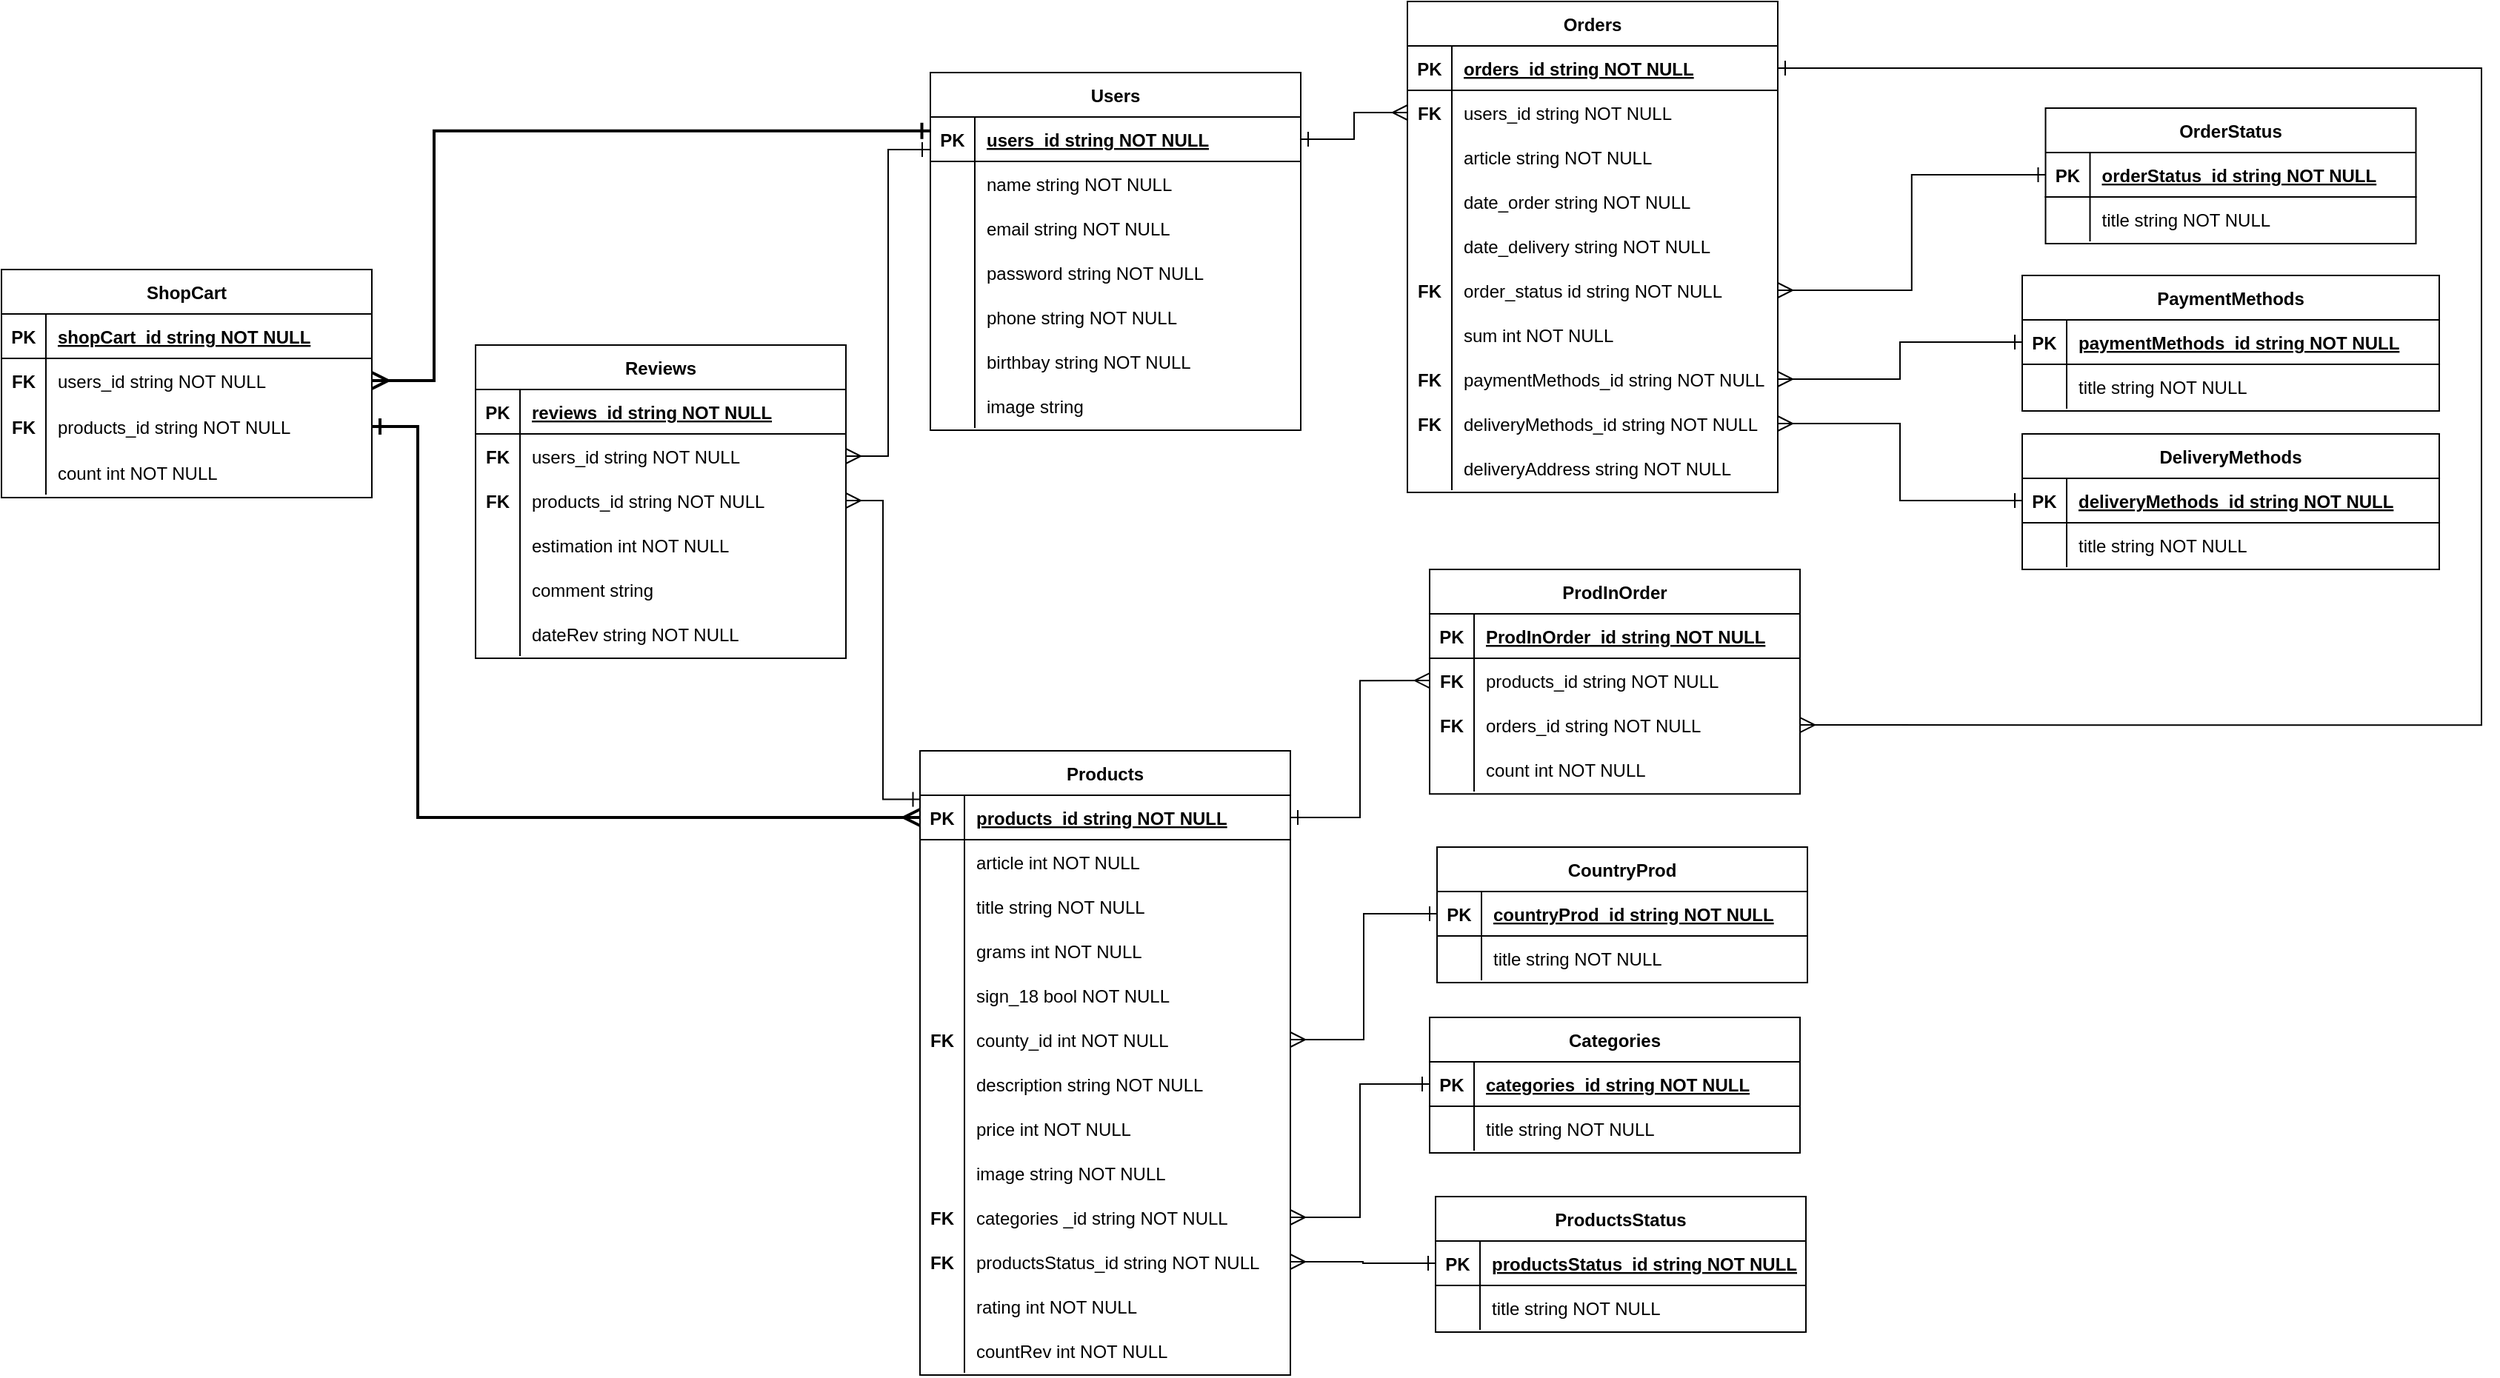 <mxfile version="24.8.6">
  <diagram id="R2lEEEUBdFMjLlhIrx00" name="Page-1">
    <mxGraphModel dx="2700" dy="1229" grid="0" gridSize="10" guides="1" tooltips="1" connect="1" arrows="1" fold="1" page="0" pageScale="1" pageWidth="850" pageHeight="1100" math="0" shadow="0" extFonts="Permanent Marker^https://fonts.googleapis.com/css?family=Permanent+Marker">
      <root>
        <mxCell id="0" />
        <mxCell id="1" parent="0" />
        <mxCell id="C-vyLk0tnHw3VtMMgP7b-23" value="Users" style="shape=table;startSize=30;container=1;collapsible=1;childLayout=tableLayout;fixedRows=1;rowLines=0;fontStyle=1;align=center;resizeLast=1;" parent="1" vertex="1">
          <mxGeometry x="-536" y="-245" width="250" height="241.55" as="geometry" />
        </mxCell>
        <mxCell id="C-vyLk0tnHw3VtMMgP7b-24" value="" style="shape=partialRectangle;collapsible=0;dropTarget=0;pointerEvents=0;fillColor=none;points=[[0,0.5],[1,0.5]];portConstraint=eastwest;top=0;left=0;right=0;bottom=1;" parent="C-vyLk0tnHw3VtMMgP7b-23" vertex="1">
          <mxGeometry y="30" width="250" height="30" as="geometry" />
        </mxCell>
        <mxCell id="C-vyLk0tnHw3VtMMgP7b-25" value="PK" style="shape=partialRectangle;overflow=hidden;connectable=0;fillColor=none;top=0;left=0;bottom=0;right=0;fontStyle=1;" parent="C-vyLk0tnHw3VtMMgP7b-24" vertex="1">
          <mxGeometry width="30" height="30" as="geometry">
            <mxRectangle width="30" height="30" as="alternateBounds" />
          </mxGeometry>
        </mxCell>
        <mxCell id="C-vyLk0tnHw3VtMMgP7b-26" value="users_id string NOT NULL " style="shape=partialRectangle;overflow=hidden;connectable=0;fillColor=none;top=0;left=0;bottom=0;right=0;align=left;spacingLeft=6;fontStyle=5;" parent="C-vyLk0tnHw3VtMMgP7b-24" vertex="1">
          <mxGeometry x="30" width="220" height="30" as="geometry">
            <mxRectangle width="220" height="30" as="alternateBounds" />
          </mxGeometry>
        </mxCell>
        <mxCell id="C-vyLk0tnHw3VtMMgP7b-27" value="" style="shape=partialRectangle;collapsible=0;dropTarget=0;pointerEvents=0;fillColor=none;points=[[0,0.5],[1,0.5]];portConstraint=eastwest;top=0;left=0;right=0;bottom=0;" parent="C-vyLk0tnHw3VtMMgP7b-23" vertex="1">
          <mxGeometry y="60" width="250" height="30" as="geometry" />
        </mxCell>
        <mxCell id="C-vyLk0tnHw3VtMMgP7b-28" value="" style="shape=partialRectangle;overflow=hidden;connectable=0;fillColor=none;top=0;left=0;bottom=0;right=0;" parent="C-vyLk0tnHw3VtMMgP7b-27" vertex="1">
          <mxGeometry width="30" height="30" as="geometry">
            <mxRectangle width="30" height="30" as="alternateBounds" />
          </mxGeometry>
        </mxCell>
        <mxCell id="C-vyLk0tnHw3VtMMgP7b-29" value="name string NOT NULL" style="shape=partialRectangle;overflow=hidden;connectable=0;fillColor=none;top=0;left=0;bottom=0;right=0;align=left;spacingLeft=6;" parent="C-vyLk0tnHw3VtMMgP7b-27" vertex="1">
          <mxGeometry x="30" width="220" height="30" as="geometry">
            <mxRectangle width="220" height="30" as="alternateBounds" />
          </mxGeometry>
        </mxCell>
        <mxCell id="adsHa6jUSFhxcptIbYBl-1" value="" style="shape=partialRectangle;collapsible=0;dropTarget=0;pointerEvents=0;fillColor=none;points=[[0,0.5],[1,0.5]];portConstraint=eastwest;top=0;left=0;right=0;bottom=0;" parent="C-vyLk0tnHw3VtMMgP7b-23" vertex="1">
          <mxGeometry y="90" width="250" height="30" as="geometry" />
        </mxCell>
        <mxCell id="adsHa6jUSFhxcptIbYBl-2" value="" style="shape=partialRectangle;overflow=hidden;connectable=0;fillColor=none;top=0;left=0;bottom=0;right=0;" parent="adsHa6jUSFhxcptIbYBl-1" vertex="1">
          <mxGeometry width="30" height="30" as="geometry">
            <mxRectangle width="30" height="30" as="alternateBounds" />
          </mxGeometry>
        </mxCell>
        <mxCell id="adsHa6jUSFhxcptIbYBl-3" value="email string NOT NULL" style="shape=partialRectangle;overflow=hidden;connectable=0;fillColor=none;top=0;left=0;bottom=0;right=0;align=left;spacingLeft=6;" parent="adsHa6jUSFhxcptIbYBl-1" vertex="1">
          <mxGeometry x="30" width="220" height="30" as="geometry">
            <mxRectangle width="220" height="30" as="alternateBounds" />
          </mxGeometry>
        </mxCell>
        <mxCell id="adsHa6jUSFhxcptIbYBl-4" value="" style="shape=partialRectangle;collapsible=0;dropTarget=0;pointerEvents=0;fillColor=none;points=[[0,0.5],[1,0.5]];portConstraint=eastwest;top=0;left=0;right=0;bottom=0;" parent="C-vyLk0tnHw3VtMMgP7b-23" vertex="1">
          <mxGeometry y="120" width="250" height="30" as="geometry" />
        </mxCell>
        <mxCell id="adsHa6jUSFhxcptIbYBl-5" value="" style="shape=partialRectangle;overflow=hidden;connectable=0;fillColor=none;top=0;left=0;bottom=0;right=0;" parent="adsHa6jUSFhxcptIbYBl-4" vertex="1">
          <mxGeometry width="30" height="30" as="geometry">
            <mxRectangle width="30" height="30" as="alternateBounds" />
          </mxGeometry>
        </mxCell>
        <mxCell id="adsHa6jUSFhxcptIbYBl-6" value="password string NOT NULL" style="shape=partialRectangle;overflow=hidden;connectable=0;fillColor=none;top=0;left=0;bottom=0;right=0;align=left;spacingLeft=6;" parent="adsHa6jUSFhxcptIbYBl-4" vertex="1">
          <mxGeometry x="30" width="220" height="30" as="geometry">
            <mxRectangle width="220" height="30" as="alternateBounds" />
          </mxGeometry>
        </mxCell>
        <mxCell id="adsHa6jUSFhxcptIbYBl-7" value="" style="shape=partialRectangle;collapsible=0;dropTarget=0;pointerEvents=0;fillColor=none;points=[[0,0.5],[1,0.5]];portConstraint=eastwest;top=0;left=0;right=0;bottom=0;" parent="C-vyLk0tnHw3VtMMgP7b-23" vertex="1">
          <mxGeometry y="150" width="250" height="30" as="geometry" />
        </mxCell>
        <mxCell id="adsHa6jUSFhxcptIbYBl-8" value="" style="shape=partialRectangle;overflow=hidden;connectable=0;fillColor=none;top=0;left=0;bottom=0;right=0;" parent="adsHa6jUSFhxcptIbYBl-7" vertex="1">
          <mxGeometry width="30" height="30" as="geometry">
            <mxRectangle width="30" height="30" as="alternateBounds" />
          </mxGeometry>
        </mxCell>
        <mxCell id="adsHa6jUSFhxcptIbYBl-9" value="phone string NOT NULL" style="shape=partialRectangle;overflow=hidden;connectable=0;fillColor=none;top=0;left=0;bottom=0;right=0;align=left;spacingLeft=6;" parent="adsHa6jUSFhxcptIbYBl-7" vertex="1">
          <mxGeometry x="30" width="220" height="30" as="geometry">
            <mxRectangle width="220" height="30" as="alternateBounds" />
          </mxGeometry>
        </mxCell>
        <mxCell id="-unBiqaZAr7F07CGvCbP-1" value="" style="shape=partialRectangle;collapsible=0;dropTarget=0;pointerEvents=0;fillColor=none;points=[[0,0.5],[1,0.5]];portConstraint=eastwest;top=0;left=0;right=0;bottom=0;" parent="C-vyLk0tnHw3VtMMgP7b-23" vertex="1">
          <mxGeometry y="180" width="250" height="30" as="geometry" />
        </mxCell>
        <mxCell id="-unBiqaZAr7F07CGvCbP-2" value="" style="shape=partialRectangle;overflow=hidden;connectable=0;fillColor=none;top=0;left=0;bottom=0;right=0;" parent="-unBiqaZAr7F07CGvCbP-1" vertex="1">
          <mxGeometry width="30" height="30" as="geometry">
            <mxRectangle width="30" height="30" as="alternateBounds" />
          </mxGeometry>
        </mxCell>
        <mxCell id="-unBiqaZAr7F07CGvCbP-3" value="birthbay string NOT NULL" style="shape=partialRectangle;overflow=hidden;connectable=0;fillColor=none;top=0;left=0;bottom=0;right=0;align=left;spacingLeft=6;" parent="-unBiqaZAr7F07CGvCbP-1" vertex="1">
          <mxGeometry x="30" width="220" height="30" as="geometry">
            <mxRectangle width="220" height="30" as="alternateBounds" />
          </mxGeometry>
        </mxCell>
        <mxCell id="-unBiqaZAr7F07CGvCbP-4" value="" style="shape=partialRectangle;collapsible=0;dropTarget=0;pointerEvents=0;fillColor=none;points=[[0,0.5],[1,0.5]];portConstraint=eastwest;top=0;left=0;right=0;bottom=0;" parent="C-vyLk0tnHw3VtMMgP7b-23" vertex="1">
          <mxGeometry y="210" width="250" height="30" as="geometry" />
        </mxCell>
        <mxCell id="-unBiqaZAr7F07CGvCbP-5" value="" style="shape=partialRectangle;overflow=hidden;connectable=0;fillColor=none;top=0;left=0;bottom=0;right=0;" parent="-unBiqaZAr7F07CGvCbP-4" vertex="1">
          <mxGeometry width="30" height="30" as="geometry">
            <mxRectangle width="30" height="30" as="alternateBounds" />
          </mxGeometry>
        </mxCell>
        <mxCell id="-unBiqaZAr7F07CGvCbP-6" value="image string " style="shape=partialRectangle;overflow=hidden;connectable=0;fillColor=none;top=0;left=0;bottom=0;right=0;align=left;spacingLeft=6;" parent="-unBiqaZAr7F07CGvCbP-4" vertex="1">
          <mxGeometry x="30" width="220" height="30" as="geometry">
            <mxRectangle width="220" height="30" as="alternateBounds" />
          </mxGeometry>
        </mxCell>
        <mxCell id="adsHa6jUSFhxcptIbYBl-77" value="Orders" style="shape=table;startSize=30;container=1;collapsible=1;childLayout=tableLayout;fixedRows=1;rowLines=0;fontStyle=1;align=center;resizeLast=1;" parent="1" vertex="1">
          <mxGeometry x="-214" y="-293" width="250" height="331.55" as="geometry" />
        </mxCell>
        <mxCell id="adsHa6jUSFhxcptIbYBl-78" value="" style="shape=partialRectangle;collapsible=0;dropTarget=0;pointerEvents=0;fillColor=none;points=[[0,0.5],[1,0.5]];portConstraint=eastwest;top=0;left=0;right=0;bottom=1;" parent="adsHa6jUSFhxcptIbYBl-77" vertex="1">
          <mxGeometry y="30" width="250" height="30" as="geometry" />
        </mxCell>
        <mxCell id="adsHa6jUSFhxcptIbYBl-79" value="PK" style="shape=partialRectangle;overflow=hidden;connectable=0;fillColor=none;top=0;left=0;bottom=0;right=0;fontStyle=1;" parent="adsHa6jUSFhxcptIbYBl-78" vertex="1">
          <mxGeometry width="30" height="30" as="geometry">
            <mxRectangle width="30" height="30" as="alternateBounds" />
          </mxGeometry>
        </mxCell>
        <mxCell id="adsHa6jUSFhxcptIbYBl-80" value="orders_id string NOT NULL " style="shape=partialRectangle;overflow=hidden;connectable=0;fillColor=none;top=0;left=0;bottom=0;right=0;align=left;spacingLeft=6;fontStyle=5;" parent="adsHa6jUSFhxcptIbYBl-78" vertex="1">
          <mxGeometry x="30" width="220" height="30" as="geometry">
            <mxRectangle width="220" height="30" as="alternateBounds" />
          </mxGeometry>
        </mxCell>
        <mxCell id="adsHa6jUSFhxcptIbYBl-81" value="" style="shape=partialRectangle;collapsible=0;dropTarget=0;pointerEvents=0;fillColor=none;points=[[0,0.5],[1,0.5]];portConstraint=eastwest;top=0;left=0;right=0;bottom=0;" parent="adsHa6jUSFhxcptIbYBl-77" vertex="1">
          <mxGeometry y="60" width="250" height="30" as="geometry" />
        </mxCell>
        <mxCell id="adsHa6jUSFhxcptIbYBl-82" value="FK" style="shape=partialRectangle;overflow=hidden;connectable=0;fillColor=none;top=0;left=0;bottom=0;right=0;fontStyle=1" parent="adsHa6jUSFhxcptIbYBl-81" vertex="1">
          <mxGeometry width="30" height="30" as="geometry">
            <mxRectangle width="30" height="30" as="alternateBounds" />
          </mxGeometry>
        </mxCell>
        <mxCell id="adsHa6jUSFhxcptIbYBl-83" value="users_id string NOT NULL" style="shape=partialRectangle;overflow=hidden;connectable=0;fillColor=none;top=0;left=0;bottom=0;right=0;align=left;spacingLeft=6;" parent="adsHa6jUSFhxcptIbYBl-81" vertex="1">
          <mxGeometry x="30" width="220" height="30" as="geometry">
            <mxRectangle width="220" height="30" as="alternateBounds" />
          </mxGeometry>
        </mxCell>
        <mxCell id="-unBiqaZAr7F07CGvCbP-13" value="" style="shape=partialRectangle;collapsible=0;dropTarget=0;pointerEvents=0;fillColor=none;points=[[0,0.5],[1,0.5]];portConstraint=eastwest;top=0;left=0;right=0;bottom=0;" parent="adsHa6jUSFhxcptIbYBl-77" vertex="1">
          <mxGeometry y="90" width="250" height="30" as="geometry" />
        </mxCell>
        <mxCell id="-unBiqaZAr7F07CGvCbP-14" value="" style="shape=partialRectangle;overflow=hidden;connectable=0;fillColor=none;top=0;left=0;bottom=0;right=0;fontStyle=1" parent="-unBiqaZAr7F07CGvCbP-13" vertex="1">
          <mxGeometry width="30" height="30" as="geometry">
            <mxRectangle width="30" height="30" as="alternateBounds" />
          </mxGeometry>
        </mxCell>
        <mxCell id="-unBiqaZAr7F07CGvCbP-15" value="article string NOT NULL" style="shape=partialRectangle;overflow=hidden;connectable=0;fillColor=none;top=0;left=0;bottom=0;right=0;align=left;spacingLeft=6;" parent="-unBiqaZAr7F07CGvCbP-13" vertex="1">
          <mxGeometry x="30" width="220" height="30" as="geometry">
            <mxRectangle width="220" height="30" as="alternateBounds" />
          </mxGeometry>
        </mxCell>
        <mxCell id="adsHa6jUSFhxcptIbYBl-84" value="" style="shape=partialRectangle;collapsible=0;dropTarget=0;pointerEvents=0;fillColor=none;points=[[0,0.5],[1,0.5]];portConstraint=eastwest;top=0;left=0;right=0;bottom=0;" parent="adsHa6jUSFhxcptIbYBl-77" vertex="1">
          <mxGeometry y="120" width="250" height="30" as="geometry" />
        </mxCell>
        <mxCell id="adsHa6jUSFhxcptIbYBl-85" value="" style="shape=partialRectangle;overflow=hidden;connectable=0;fillColor=none;top=0;left=0;bottom=0;right=0;" parent="adsHa6jUSFhxcptIbYBl-84" vertex="1">
          <mxGeometry width="30" height="30" as="geometry">
            <mxRectangle width="30" height="30" as="alternateBounds" />
          </mxGeometry>
        </mxCell>
        <mxCell id="adsHa6jUSFhxcptIbYBl-86" value="date_order string NOT NULL" style="shape=partialRectangle;overflow=hidden;connectable=0;fillColor=none;top=0;left=0;bottom=0;right=0;align=left;spacingLeft=6;" parent="adsHa6jUSFhxcptIbYBl-84" vertex="1">
          <mxGeometry x="30" width="220" height="30" as="geometry">
            <mxRectangle width="220" height="30" as="alternateBounds" />
          </mxGeometry>
        </mxCell>
        <mxCell id="-unBiqaZAr7F07CGvCbP-7" value="" style="shape=partialRectangle;collapsible=0;dropTarget=0;pointerEvents=0;fillColor=none;points=[[0,0.5],[1,0.5]];portConstraint=eastwest;top=0;left=0;right=0;bottom=0;" parent="adsHa6jUSFhxcptIbYBl-77" vertex="1">
          <mxGeometry y="150" width="250" height="30" as="geometry" />
        </mxCell>
        <mxCell id="-unBiqaZAr7F07CGvCbP-8" value="" style="shape=partialRectangle;overflow=hidden;connectable=0;fillColor=none;top=0;left=0;bottom=0;right=0;" parent="-unBiqaZAr7F07CGvCbP-7" vertex="1">
          <mxGeometry width="30" height="30" as="geometry">
            <mxRectangle width="30" height="30" as="alternateBounds" />
          </mxGeometry>
        </mxCell>
        <mxCell id="-unBiqaZAr7F07CGvCbP-9" value="date_delivery string NOT NULL" style="shape=partialRectangle;overflow=hidden;connectable=0;fillColor=none;top=0;left=0;bottom=0;right=0;align=left;spacingLeft=6;" parent="-unBiqaZAr7F07CGvCbP-7" vertex="1">
          <mxGeometry x="30" width="220" height="30" as="geometry">
            <mxRectangle width="220" height="30" as="alternateBounds" />
          </mxGeometry>
        </mxCell>
        <mxCell id="adsHa6jUSFhxcptIbYBl-87" value="" style="shape=partialRectangle;collapsible=0;dropTarget=0;pointerEvents=0;fillColor=none;points=[[0,0.5],[1,0.5]];portConstraint=eastwest;top=0;left=0;right=0;bottom=0;" parent="adsHa6jUSFhxcptIbYBl-77" vertex="1">
          <mxGeometry y="180" width="250" height="30" as="geometry" />
        </mxCell>
        <mxCell id="adsHa6jUSFhxcptIbYBl-88" value="FK" style="shape=partialRectangle;overflow=hidden;connectable=0;fillColor=none;top=0;left=0;bottom=0;right=0;fontStyle=1" parent="adsHa6jUSFhxcptIbYBl-87" vertex="1">
          <mxGeometry width="30" height="30" as="geometry">
            <mxRectangle width="30" height="30" as="alternateBounds" />
          </mxGeometry>
        </mxCell>
        <mxCell id="adsHa6jUSFhxcptIbYBl-89" value="order_status id string NOT NULL" style="shape=partialRectangle;overflow=hidden;connectable=0;fillColor=none;top=0;left=0;bottom=0;right=0;align=left;spacingLeft=6;" parent="adsHa6jUSFhxcptIbYBl-87" vertex="1">
          <mxGeometry x="30" width="220" height="30" as="geometry">
            <mxRectangle width="220" height="30" as="alternateBounds" />
          </mxGeometry>
        </mxCell>
        <mxCell id="adsHa6jUSFhxcptIbYBl-90" value="" style="shape=partialRectangle;collapsible=0;dropTarget=0;pointerEvents=0;fillColor=none;points=[[0,0.5],[1,0.5]];portConstraint=eastwest;top=0;left=0;right=0;bottom=0;" parent="adsHa6jUSFhxcptIbYBl-77" vertex="1">
          <mxGeometry y="210" width="250" height="30" as="geometry" />
        </mxCell>
        <mxCell id="adsHa6jUSFhxcptIbYBl-91" value="" style="shape=partialRectangle;overflow=hidden;connectable=0;fillColor=none;top=0;left=0;bottom=0;right=0;" parent="adsHa6jUSFhxcptIbYBl-90" vertex="1">
          <mxGeometry width="30" height="30" as="geometry">
            <mxRectangle width="30" height="30" as="alternateBounds" />
          </mxGeometry>
        </mxCell>
        <mxCell id="adsHa6jUSFhxcptIbYBl-92" value="sum int NOT NULL " style="shape=partialRectangle;overflow=hidden;connectable=0;fillColor=none;top=0;left=0;bottom=0;right=0;align=left;spacingLeft=6;" parent="adsHa6jUSFhxcptIbYBl-90" vertex="1">
          <mxGeometry x="30" width="220" height="30" as="geometry">
            <mxRectangle width="220" height="30" as="alternateBounds" />
          </mxGeometry>
        </mxCell>
        <mxCell id="adsHa6jUSFhxcptIbYBl-105" value="" style="shape=partialRectangle;collapsible=0;dropTarget=0;pointerEvents=0;fillColor=none;points=[[0,0.5],[1,0.5]];portConstraint=eastwest;top=0;left=0;right=0;bottom=0;" parent="adsHa6jUSFhxcptIbYBl-77" vertex="1">
          <mxGeometry y="240" width="250" height="30" as="geometry" />
        </mxCell>
        <mxCell id="adsHa6jUSFhxcptIbYBl-106" value="FK" style="shape=partialRectangle;overflow=hidden;connectable=0;fillColor=none;top=0;left=0;bottom=0;right=0;fontStyle=1" parent="adsHa6jUSFhxcptIbYBl-105" vertex="1">
          <mxGeometry width="30" height="30" as="geometry">
            <mxRectangle width="30" height="30" as="alternateBounds" />
          </mxGeometry>
        </mxCell>
        <mxCell id="adsHa6jUSFhxcptIbYBl-107" value="paymentMethods_id string NOT NULL" style="shape=partialRectangle;overflow=hidden;connectable=0;fillColor=none;top=0;left=0;bottom=0;right=0;align=left;spacingLeft=6;" parent="adsHa6jUSFhxcptIbYBl-105" vertex="1">
          <mxGeometry x="30" width="220" height="30" as="geometry">
            <mxRectangle width="220" height="30" as="alternateBounds" />
          </mxGeometry>
        </mxCell>
        <mxCell id="adsHa6jUSFhxcptIbYBl-139" value="" style="shape=partialRectangle;collapsible=0;dropTarget=0;pointerEvents=0;fillColor=none;points=[[0,0.5],[1,0.5]];portConstraint=eastwest;top=0;left=0;right=0;bottom=0;" parent="adsHa6jUSFhxcptIbYBl-77" vertex="1">
          <mxGeometry y="270" width="250" height="30" as="geometry" />
        </mxCell>
        <mxCell id="adsHa6jUSFhxcptIbYBl-140" value="FK" style="shape=partialRectangle;overflow=hidden;connectable=0;fillColor=none;top=0;left=0;bottom=0;right=0;fontStyle=1" parent="adsHa6jUSFhxcptIbYBl-139" vertex="1">
          <mxGeometry width="30" height="30" as="geometry">
            <mxRectangle width="30" height="30" as="alternateBounds" />
          </mxGeometry>
        </mxCell>
        <mxCell id="adsHa6jUSFhxcptIbYBl-141" value="deliveryMethods_id string NOT NULL" style="shape=partialRectangle;overflow=hidden;connectable=0;fillColor=none;top=0;left=0;bottom=0;right=0;align=left;spacingLeft=6;" parent="adsHa6jUSFhxcptIbYBl-139" vertex="1">
          <mxGeometry x="30" width="220" height="30" as="geometry">
            <mxRectangle width="220" height="30" as="alternateBounds" />
          </mxGeometry>
        </mxCell>
        <mxCell id="-unBiqaZAr7F07CGvCbP-10" value="" style="shape=partialRectangle;collapsible=0;dropTarget=0;pointerEvents=0;fillColor=none;points=[[0,0.5],[1,0.5]];portConstraint=eastwest;top=0;left=0;right=0;bottom=0;" parent="adsHa6jUSFhxcptIbYBl-77" vertex="1">
          <mxGeometry y="300" width="250" height="30" as="geometry" />
        </mxCell>
        <mxCell id="-unBiqaZAr7F07CGvCbP-11" value="" style="shape=partialRectangle;overflow=hidden;connectable=0;fillColor=none;top=0;left=0;bottom=0;right=0;fontStyle=1" parent="-unBiqaZAr7F07CGvCbP-10" vertex="1">
          <mxGeometry width="30" height="30" as="geometry">
            <mxRectangle width="30" height="30" as="alternateBounds" />
          </mxGeometry>
        </mxCell>
        <mxCell id="-unBiqaZAr7F07CGvCbP-12" value="deliveryAddress string NOT NULL" style="shape=partialRectangle;overflow=hidden;connectable=0;fillColor=none;top=0;left=0;bottom=0;right=0;align=left;spacingLeft=6;" parent="-unBiqaZAr7F07CGvCbP-10" vertex="1">
          <mxGeometry x="30" width="220" height="30" as="geometry">
            <mxRectangle width="220" height="30" as="alternateBounds" />
          </mxGeometry>
        </mxCell>
        <mxCell id="adsHa6jUSFhxcptIbYBl-95" style="edgeStyle=orthogonalEdgeStyle;rounded=0;orthogonalLoop=1;jettySize=auto;html=1;exitX=0;exitY=0.5;exitDx=0;exitDy=0;entryX=1;entryY=0.5;entryDx=0;entryDy=0;fontSize=12;startSize=8;endSize=8;startArrow=ERmany;startFill=0;endArrow=ERone;endFill=0;" parent="1" source="adsHa6jUSFhxcptIbYBl-81" target="C-vyLk0tnHw3VtMMgP7b-24" edge="1">
          <mxGeometry relative="1" as="geometry">
            <mxPoint x="-193" y="227" as="sourcePoint" />
            <mxPoint x="-84" y="115" as="targetPoint" />
          </mxGeometry>
        </mxCell>
        <mxCell id="adsHa6jUSFhxcptIbYBl-97" value="OrderStatus" style="shape=table;startSize=30;container=1;collapsible=1;childLayout=tableLayout;fixedRows=1;rowLines=0;fontStyle=1;align=center;resizeLast=1;" parent="1" vertex="1">
          <mxGeometry x="216.75" y="-221" width="250" height="91.55" as="geometry" />
        </mxCell>
        <mxCell id="adsHa6jUSFhxcptIbYBl-98" value="" style="shape=partialRectangle;collapsible=0;dropTarget=0;pointerEvents=0;fillColor=none;points=[[0,0.5],[1,0.5]];portConstraint=eastwest;top=0;left=0;right=0;bottom=1;" parent="adsHa6jUSFhxcptIbYBl-97" vertex="1">
          <mxGeometry y="30" width="250" height="30" as="geometry" />
        </mxCell>
        <mxCell id="adsHa6jUSFhxcptIbYBl-99" value="PK" style="shape=partialRectangle;overflow=hidden;connectable=0;fillColor=none;top=0;left=0;bottom=0;right=0;fontStyle=1;" parent="adsHa6jUSFhxcptIbYBl-98" vertex="1">
          <mxGeometry width="30" height="30" as="geometry">
            <mxRectangle width="30" height="30" as="alternateBounds" />
          </mxGeometry>
        </mxCell>
        <mxCell id="adsHa6jUSFhxcptIbYBl-100" value="orderStatus_id string NOT NULL " style="shape=partialRectangle;overflow=hidden;connectable=0;fillColor=none;top=0;left=0;bottom=0;right=0;align=left;spacingLeft=6;fontStyle=5;" parent="adsHa6jUSFhxcptIbYBl-98" vertex="1">
          <mxGeometry x="30" width="220" height="30" as="geometry">
            <mxRectangle width="220" height="30" as="alternateBounds" />
          </mxGeometry>
        </mxCell>
        <mxCell id="adsHa6jUSFhxcptIbYBl-101" value="" style="shape=partialRectangle;collapsible=0;dropTarget=0;pointerEvents=0;fillColor=none;points=[[0,0.5],[1,0.5]];portConstraint=eastwest;top=0;left=0;right=0;bottom=0;" parent="adsHa6jUSFhxcptIbYBl-97" vertex="1">
          <mxGeometry y="60" width="250" height="30" as="geometry" />
        </mxCell>
        <mxCell id="adsHa6jUSFhxcptIbYBl-102" value="" style="shape=partialRectangle;overflow=hidden;connectable=0;fillColor=none;top=0;left=0;bottom=0;right=0;" parent="adsHa6jUSFhxcptIbYBl-101" vertex="1">
          <mxGeometry width="30" height="30" as="geometry">
            <mxRectangle width="30" height="30" as="alternateBounds" />
          </mxGeometry>
        </mxCell>
        <mxCell id="adsHa6jUSFhxcptIbYBl-103" value="title string NOT NULL" style="shape=partialRectangle;overflow=hidden;connectable=0;fillColor=none;top=0;left=0;bottom=0;right=0;align=left;spacingLeft=6;" parent="adsHa6jUSFhxcptIbYBl-101" vertex="1">
          <mxGeometry x="30" width="220" height="30" as="geometry">
            <mxRectangle width="220" height="30" as="alternateBounds" />
          </mxGeometry>
        </mxCell>
        <mxCell id="adsHa6jUSFhxcptIbYBl-104" style="edgeStyle=orthogonalEdgeStyle;rounded=0;orthogonalLoop=1;jettySize=auto;html=1;exitX=1;exitY=0.5;exitDx=0;exitDy=0;entryX=0;entryY=0.5;entryDx=0;entryDy=0;fontSize=12;startSize=8;endSize=8;startArrow=ERmany;startFill=0;endArrow=ERone;endFill=0;" parent="1" source="adsHa6jUSFhxcptIbYBl-87" target="adsHa6jUSFhxcptIbYBl-98" edge="1">
          <mxGeometry relative="1" as="geometry">
            <mxPoint x="-68" y="5" as="sourcePoint" />
            <mxPoint x="-177" y="-25" as="targetPoint" />
          </mxGeometry>
        </mxCell>
        <mxCell id="adsHa6jUSFhxcptIbYBl-123" value="PaymentMethods" style="shape=table;startSize=30;container=1;collapsible=1;childLayout=tableLayout;fixedRows=1;rowLines=0;fontStyle=1;align=center;resizeLast=1;" parent="1" vertex="1">
          <mxGeometry x="201" y="-108" width="281.5" height="91.55" as="geometry" />
        </mxCell>
        <mxCell id="adsHa6jUSFhxcptIbYBl-124" value="" style="shape=partialRectangle;collapsible=0;dropTarget=0;pointerEvents=0;fillColor=none;points=[[0,0.5],[1,0.5]];portConstraint=eastwest;top=0;left=0;right=0;bottom=1;" parent="adsHa6jUSFhxcptIbYBl-123" vertex="1">
          <mxGeometry y="30" width="281.5" height="30" as="geometry" />
        </mxCell>
        <mxCell id="adsHa6jUSFhxcptIbYBl-125" value="PK" style="shape=partialRectangle;overflow=hidden;connectable=0;fillColor=none;top=0;left=0;bottom=0;right=0;fontStyle=1;" parent="adsHa6jUSFhxcptIbYBl-124" vertex="1">
          <mxGeometry width="30" height="30" as="geometry">
            <mxRectangle width="30" height="30" as="alternateBounds" />
          </mxGeometry>
        </mxCell>
        <mxCell id="adsHa6jUSFhxcptIbYBl-126" value="paymentMethods_id string NOT NULL " style="shape=partialRectangle;overflow=hidden;connectable=0;fillColor=none;top=0;left=0;bottom=0;right=0;align=left;spacingLeft=6;fontStyle=5;" parent="adsHa6jUSFhxcptIbYBl-124" vertex="1">
          <mxGeometry x="30" width="251.5" height="30" as="geometry">
            <mxRectangle width="251.5" height="30" as="alternateBounds" />
          </mxGeometry>
        </mxCell>
        <mxCell id="adsHa6jUSFhxcptIbYBl-127" value="" style="shape=partialRectangle;collapsible=0;dropTarget=0;pointerEvents=0;fillColor=none;points=[[0,0.5],[1,0.5]];portConstraint=eastwest;top=0;left=0;right=0;bottom=0;" parent="adsHa6jUSFhxcptIbYBl-123" vertex="1">
          <mxGeometry y="60" width="281.5" height="30" as="geometry" />
        </mxCell>
        <mxCell id="adsHa6jUSFhxcptIbYBl-128" value="" style="shape=partialRectangle;overflow=hidden;connectable=0;fillColor=none;top=0;left=0;bottom=0;right=0;" parent="adsHa6jUSFhxcptIbYBl-127" vertex="1">
          <mxGeometry width="30" height="30" as="geometry">
            <mxRectangle width="30" height="30" as="alternateBounds" />
          </mxGeometry>
        </mxCell>
        <mxCell id="adsHa6jUSFhxcptIbYBl-129" value="title string NOT NULL" style="shape=partialRectangle;overflow=hidden;connectable=0;fillColor=none;top=0;left=0;bottom=0;right=0;align=left;spacingLeft=6;" parent="adsHa6jUSFhxcptIbYBl-127" vertex="1">
          <mxGeometry x="30" width="251.5" height="30" as="geometry">
            <mxRectangle width="251.5" height="30" as="alternateBounds" />
          </mxGeometry>
        </mxCell>
        <mxCell id="adsHa6jUSFhxcptIbYBl-130" value="DeliveryMethods" style="shape=table;startSize=30;container=1;collapsible=1;childLayout=tableLayout;fixedRows=1;rowLines=0;fontStyle=1;align=center;resizeLast=1;" parent="1" vertex="1">
          <mxGeometry x="201" y="-1" width="281.5" height="91.55" as="geometry" />
        </mxCell>
        <mxCell id="adsHa6jUSFhxcptIbYBl-131" value="" style="shape=partialRectangle;collapsible=0;dropTarget=0;pointerEvents=0;fillColor=none;points=[[0,0.5],[1,0.5]];portConstraint=eastwest;top=0;left=0;right=0;bottom=1;" parent="adsHa6jUSFhxcptIbYBl-130" vertex="1">
          <mxGeometry y="30" width="281.5" height="30" as="geometry" />
        </mxCell>
        <mxCell id="adsHa6jUSFhxcptIbYBl-132" value="PK" style="shape=partialRectangle;overflow=hidden;connectable=0;fillColor=none;top=0;left=0;bottom=0;right=0;fontStyle=1;" parent="adsHa6jUSFhxcptIbYBl-131" vertex="1">
          <mxGeometry width="30" height="30" as="geometry">
            <mxRectangle width="30" height="30" as="alternateBounds" />
          </mxGeometry>
        </mxCell>
        <mxCell id="adsHa6jUSFhxcptIbYBl-133" value="deliveryMethods_id string NOT NULL " style="shape=partialRectangle;overflow=hidden;connectable=0;fillColor=none;top=0;left=0;bottom=0;right=0;align=left;spacingLeft=6;fontStyle=5;" parent="adsHa6jUSFhxcptIbYBl-131" vertex="1">
          <mxGeometry x="30" width="251.5" height="30" as="geometry">
            <mxRectangle width="251.5" height="30" as="alternateBounds" />
          </mxGeometry>
        </mxCell>
        <mxCell id="adsHa6jUSFhxcptIbYBl-134" value="" style="shape=partialRectangle;collapsible=0;dropTarget=0;pointerEvents=0;fillColor=none;points=[[0,0.5],[1,0.5]];portConstraint=eastwest;top=0;left=0;right=0;bottom=0;" parent="adsHa6jUSFhxcptIbYBl-130" vertex="1">
          <mxGeometry y="60" width="281.5" height="30" as="geometry" />
        </mxCell>
        <mxCell id="adsHa6jUSFhxcptIbYBl-135" value="" style="shape=partialRectangle;overflow=hidden;connectable=0;fillColor=none;top=0;left=0;bottom=0;right=0;" parent="adsHa6jUSFhxcptIbYBl-134" vertex="1">
          <mxGeometry width="30" height="30" as="geometry">
            <mxRectangle width="30" height="30" as="alternateBounds" />
          </mxGeometry>
        </mxCell>
        <mxCell id="adsHa6jUSFhxcptIbYBl-136" value="title string NOT NULL" style="shape=partialRectangle;overflow=hidden;connectable=0;fillColor=none;top=0;left=0;bottom=0;right=0;align=left;spacingLeft=6;" parent="adsHa6jUSFhxcptIbYBl-134" vertex="1">
          <mxGeometry x="30" width="251.5" height="30" as="geometry">
            <mxRectangle width="251.5" height="30" as="alternateBounds" />
          </mxGeometry>
        </mxCell>
        <mxCell id="adsHa6jUSFhxcptIbYBl-142" style="edgeStyle=orthogonalEdgeStyle;rounded=0;orthogonalLoop=1;jettySize=auto;html=1;fontSize=12;startSize=8;endSize=8;startArrow=ERmany;startFill=0;endArrow=ERone;endFill=0;exitX=1;exitY=0.5;exitDx=0;exitDy=0;entryX=0;entryY=0.5;entryDx=0;entryDy=0;" parent="1" source="adsHa6jUSFhxcptIbYBl-105" target="adsHa6jUSFhxcptIbYBl-124" edge="1">
          <mxGeometry relative="1" as="geometry">
            <mxPoint x="111" y="221" as="sourcePoint" />
            <mxPoint x="241" y="101" as="targetPoint" />
          </mxGeometry>
        </mxCell>
        <mxCell id="adsHa6jUSFhxcptIbYBl-143" style="edgeStyle=orthogonalEdgeStyle;rounded=0;orthogonalLoop=1;jettySize=auto;html=1;fontSize=12;startSize=8;endSize=8;startArrow=ERmany;startFill=0;endArrow=ERone;endFill=0;exitX=1;exitY=0.5;exitDx=0;exitDy=0;entryX=0;entryY=0.5;entryDx=0;entryDy=0;" parent="1" source="adsHa6jUSFhxcptIbYBl-139" target="adsHa6jUSFhxcptIbYBl-131" edge="1">
          <mxGeometry relative="1" as="geometry">
            <mxPoint x="97" y="111" as="sourcePoint" />
            <mxPoint x="236" y="111" as="targetPoint" />
          </mxGeometry>
        </mxCell>
        <mxCell id="adsHa6jUSFhxcptIbYBl-148" style="rounded=0;orthogonalLoop=1;jettySize=auto;html=1;fontSize=12;startSize=8;endSize=8;startArrow=ERone;startFill=0;endArrow=ERmany;endFill=0;exitX=1;exitY=0.5;exitDx=0;exitDy=0;entryX=1;entryY=0.5;entryDx=0;entryDy=0;edgeStyle=orthogonalEdgeStyle;" parent="1" source="adsHa6jUSFhxcptIbYBl-78" target="adsHa6jUSFhxcptIbYBl-144" edge="1">
          <mxGeometry relative="1" as="geometry">
            <mxPoint x="-430" y="182" as="sourcePoint" />
            <mxPoint x="-291" y="259" as="targetPoint" />
            <Array as="points">
              <mxPoint x="511" y="-248" />
              <mxPoint x="511" y="196" />
            </Array>
          </mxGeometry>
        </mxCell>
        <mxCell id="adsHa6jUSFhxcptIbYBl-211" value="Reviews" style="shape=table;startSize=30;container=1;collapsible=1;childLayout=tableLayout;fixedRows=1;rowLines=0;fontStyle=1;align=center;resizeLast=1;" parent="1" vertex="1">
          <mxGeometry x="-843" y="-61" width="250" height="211.55" as="geometry" />
        </mxCell>
        <mxCell id="adsHa6jUSFhxcptIbYBl-212" value="" style="shape=partialRectangle;collapsible=0;dropTarget=0;pointerEvents=0;fillColor=none;points=[[0,0.5],[1,0.5]];portConstraint=eastwest;top=0;left=0;right=0;bottom=1;" parent="adsHa6jUSFhxcptIbYBl-211" vertex="1">
          <mxGeometry y="30" width="250" height="30" as="geometry" />
        </mxCell>
        <mxCell id="adsHa6jUSFhxcptIbYBl-213" value="PK" style="shape=partialRectangle;overflow=hidden;connectable=0;fillColor=none;top=0;left=0;bottom=0;right=0;fontStyle=1;" parent="adsHa6jUSFhxcptIbYBl-212" vertex="1">
          <mxGeometry width="30" height="30" as="geometry">
            <mxRectangle width="30" height="30" as="alternateBounds" />
          </mxGeometry>
        </mxCell>
        <mxCell id="adsHa6jUSFhxcptIbYBl-214" value="reviews_id string NOT NULL " style="shape=partialRectangle;overflow=hidden;connectable=0;fillColor=none;top=0;left=0;bottom=0;right=0;align=left;spacingLeft=6;fontStyle=5;" parent="adsHa6jUSFhxcptIbYBl-212" vertex="1">
          <mxGeometry x="30" width="220" height="30" as="geometry">
            <mxRectangle width="220" height="30" as="alternateBounds" />
          </mxGeometry>
        </mxCell>
        <mxCell id="adsHa6jUSFhxcptIbYBl-215" value="" style="shape=partialRectangle;collapsible=0;dropTarget=0;pointerEvents=0;fillColor=none;points=[[0,0.5],[1,0.5]];portConstraint=eastwest;top=0;left=0;right=0;bottom=0;" parent="adsHa6jUSFhxcptIbYBl-211" vertex="1">
          <mxGeometry y="60" width="250" height="30" as="geometry" />
        </mxCell>
        <mxCell id="adsHa6jUSFhxcptIbYBl-216" value="FK" style="shape=partialRectangle;overflow=hidden;connectable=0;fillColor=none;top=0;left=0;bottom=0;right=0;fontStyle=1" parent="adsHa6jUSFhxcptIbYBl-215" vertex="1">
          <mxGeometry width="30" height="30" as="geometry">
            <mxRectangle width="30" height="30" as="alternateBounds" />
          </mxGeometry>
        </mxCell>
        <mxCell id="adsHa6jUSFhxcptIbYBl-217" value="users_id string NOT NULL" style="shape=partialRectangle;overflow=hidden;connectable=0;fillColor=none;top=0;left=0;bottom=0;right=0;align=left;spacingLeft=6;" parent="adsHa6jUSFhxcptIbYBl-215" vertex="1">
          <mxGeometry x="30" width="220" height="30" as="geometry">
            <mxRectangle width="220" height="30" as="alternateBounds" />
          </mxGeometry>
        </mxCell>
        <mxCell id="adsHa6jUSFhxcptIbYBl-221" value="" style="shape=partialRectangle;collapsible=0;dropTarget=0;pointerEvents=0;fillColor=none;points=[[0,0.5],[1,0.5]];portConstraint=eastwest;top=0;left=0;right=0;bottom=0;" parent="adsHa6jUSFhxcptIbYBl-211" vertex="1">
          <mxGeometry y="90" width="250" height="30" as="geometry" />
        </mxCell>
        <mxCell id="adsHa6jUSFhxcptIbYBl-222" value="FK" style="shape=partialRectangle;overflow=hidden;connectable=0;fillColor=none;top=0;left=0;bottom=0;right=0;fontStyle=1" parent="adsHa6jUSFhxcptIbYBl-221" vertex="1">
          <mxGeometry width="30" height="30" as="geometry">
            <mxRectangle width="30" height="30" as="alternateBounds" />
          </mxGeometry>
        </mxCell>
        <mxCell id="adsHa6jUSFhxcptIbYBl-223" value="products_id string NOT NULL" style="shape=partialRectangle;overflow=hidden;connectable=0;fillColor=none;top=0;left=0;bottom=0;right=0;align=left;spacingLeft=6;" parent="adsHa6jUSFhxcptIbYBl-221" vertex="1">
          <mxGeometry x="30" width="220" height="30" as="geometry">
            <mxRectangle width="220" height="30" as="alternateBounds" />
          </mxGeometry>
        </mxCell>
        <mxCell id="adsHa6jUSFhxcptIbYBl-224" value="" style="shape=partialRectangle;collapsible=0;dropTarget=0;pointerEvents=0;fillColor=none;points=[[0,0.5],[1,0.5]];portConstraint=eastwest;top=0;left=0;right=0;bottom=0;" parent="adsHa6jUSFhxcptIbYBl-211" vertex="1">
          <mxGeometry y="120" width="250" height="30" as="geometry" />
        </mxCell>
        <mxCell id="adsHa6jUSFhxcptIbYBl-225" value="" style="shape=partialRectangle;overflow=hidden;connectable=0;fillColor=none;top=0;left=0;bottom=0;right=0;" parent="adsHa6jUSFhxcptIbYBl-224" vertex="1">
          <mxGeometry width="30" height="30" as="geometry">
            <mxRectangle width="30" height="30" as="alternateBounds" />
          </mxGeometry>
        </mxCell>
        <mxCell id="adsHa6jUSFhxcptIbYBl-226" value="estimation int NOT NULL " style="shape=partialRectangle;overflow=hidden;connectable=0;fillColor=none;top=0;left=0;bottom=0;right=0;align=left;spacingLeft=6;" parent="adsHa6jUSFhxcptIbYBl-224" vertex="1">
          <mxGeometry x="30" width="220" height="30" as="geometry">
            <mxRectangle width="220" height="30" as="alternateBounds" />
          </mxGeometry>
        </mxCell>
        <mxCell id="adsHa6jUSFhxcptIbYBl-235" value="" style="shape=partialRectangle;collapsible=0;dropTarget=0;pointerEvents=0;fillColor=none;points=[[0,0.5],[1,0.5]];portConstraint=eastwest;top=0;left=0;right=0;bottom=0;" parent="adsHa6jUSFhxcptIbYBl-211" vertex="1">
          <mxGeometry y="150" width="250" height="30" as="geometry" />
        </mxCell>
        <mxCell id="adsHa6jUSFhxcptIbYBl-236" value="" style="shape=partialRectangle;overflow=hidden;connectable=0;fillColor=none;top=0;left=0;bottom=0;right=0;" parent="adsHa6jUSFhxcptIbYBl-235" vertex="1">
          <mxGeometry width="30" height="30" as="geometry">
            <mxRectangle width="30" height="30" as="alternateBounds" />
          </mxGeometry>
        </mxCell>
        <mxCell id="adsHa6jUSFhxcptIbYBl-237" value="comment string" style="shape=partialRectangle;overflow=hidden;connectable=0;fillColor=none;top=0;left=0;bottom=0;right=0;align=left;spacingLeft=6;" parent="adsHa6jUSFhxcptIbYBl-235" vertex="1">
          <mxGeometry x="30" width="220" height="30" as="geometry">
            <mxRectangle width="220" height="30" as="alternateBounds" />
          </mxGeometry>
        </mxCell>
        <mxCell id="adsHa6jUSFhxcptIbYBl-238" value="" style="shape=partialRectangle;collapsible=0;dropTarget=0;pointerEvents=0;fillColor=none;points=[[0,0.5],[1,0.5]];portConstraint=eastwest;top=0;left=0;right=0;bottom=0;" parent="adsHa6jUSFhxcptIbYBl-211" vertex="1">
          <mxGeometry y="180" width="250" height="30" as="geometry" />
        </mxCell>
        <mxCell id="adsHa6jUSFhxcptIbYBl-239" value="" style="shape=partialRectangle;overflow=hidden;connectable=0;fillColor=none;top=0;left=0;bottom=0;right=0;" parent="adsHa6jUSFhxcptIbYBl-238" vertex="1">
          <mxGeometry width="30" height="30" as="geometry">
            <mxRectangle width="30" height="30" as="alternateBounds" />
          </mxGeometry>
        </mxCell>
        <mxCell id="adsHa6jUSFhxcptIbYBl-240" value="dateRev string NOT NULL " style="shape=partialRectangle;overflow=hidden;connectable=0;fillColor=none;top=0;left=0;bottom=0;right=0;align=left;spacingLeft=6;" parent="adsHa6jUSFhxcptIbYBl-238" vertex="1">
          <mxGeometry x="30" width="220" height="30" as="geometry">
            <mxRectangle width="220" height="30" as="alternateBounds" />
          </mxGeometry>
        </mxCell>
        <mxCell id="adsHa6jUSFhxcptIbYBl-233" style="edgeStyle=orthogonalEdgeStyle;rounded=0;orthogonalLoop=1;jettySize=auto;html=1;fontSize=12;startSize=8;endSize=8;startArrow=ERmany;startFill=0;endArrow=ERone;endFill=0;exitX=1;exitY=0.5;exitDx=0;exitDy=0;entryX=-0.002;entryY=0.732;entryDx=0;entryDy=0;entryPerimeter=0;" parent="1" source="adsHa6jUSFhxcptIbYBl-215" edge="1" target="C-vyLk0tnHw3VtMMgP7b-24">
          <mxGeometry relative="1" as="geometry">
            <mxPoint x="-701" y="287" as="sourcePoint" />
            <mxPoint x="-536" y="-190" as="targetPoint" />
          </mxGeometry>
        </mxCell>
        <mxCell id="adsHa6jUSFhxcptIbYBl-234" style="edgeStyle=orthogonalEdgeStyle;rounded=0;orthogonalLoop=1;jettySize=auto;html=1;fontSize=12;startSize=8;endSize=8;startArrow=ERmany;startFill=0;endArrow=ERone;endFill=0;exitX=1;exitY=0.5;exitDx=0;exitDy=0;entryX=0.001;entryY=0.093;entryDx=0;entryDy=0;entryPerimeter=0;" parent="1" source="adsHa6jUSFhxcptIbYBl-221" target="adsHa6jUSFhxcptIbYBl-14" edge="1">
          <mxGeometry relative="1" as="geometry">
            <mxPoint x="-701" y="319" as="sourcePoint" />
            <mxPoint x="-544" y="268" as="targetPoint" />
          </mxGeometry>
        </mxCell>
        <mxCell id="adsHa6jUSFhxcptIbYBl-241" value="ShopCart" style="shape=table;startSize=30;container=1;collapsible=1;childLayout=tableLayout;fixedRows=1;rowLines=0;fontStyle=1;align=center;resizeLast=1;" parent="1" vertex="1">
          <mxGeometry x="-1163" y="-112" width="250" height="153.987" as="geometry" />
        </mxCell>
        <mxCell id="adsHa6jUSFhxcptIbYBl-242" value="" style="shape=partialRectangle;collapsible=0;dropTarget=0;pointerEvents=0;fillColor=none;points=[[0,0.5],[1,0.5]];portConstraint=eastwest;top=0;left=0;right=0;bottom=1;" parent="adsHa6jUSFhxcptIbYBl-241" vertex="1">
          <mxGeometry y="30" width="250" height="30" as="geometry" />
        </mxCell>
        <mxCell id="adsHa6jUSFhxcptIbYBl-243" value="PK" style="shape=partialRectangle;overflow=hidden;connectable=0;fillColor=none;top=0;left=0;bottom=0;right=0;fontStyle=1;" parent="adsHa6jUSFhxcptIbYBl-242" vertex="1">
          <mxGeometry width="30" height="30" as="geometry">
            <mxRectangle width="30" height="30" as="alternateBounds" />
          </mxGeometry>
        </mxCell>
        <mxCell id="adsHa6jUSFhxcptIbYBl-244" value="shopCart_id string NOT NULL " style="shape=partialRectangle;overflow=hidden;connectable=0;fillColor=none;top=0;left=0;bottom=0;right=0;align=left;spacingLeft=6;fontStyle=5;" parent="adsHa6jUSFhxcptIbYBl-242" vertex="1">
          <mxGeometry x="30" width="220" height="30" as="geometry">
            <mxRectangle width="220" height="30" as="alternateBounds" />
          </mxGeometry>
        </mxCell>
        <mxCell id="adsHa6jUSFhxcptIbYBl-245" value="" style="shape=partialRectangle;collapsible=0;dropTarget=0;pointerEvents=0;fillColor=none;points=[[0,0.5],[1,0.5]];portConstraint=eastwest;top=0;left=0;right=0;bottom=0;" parent="adsHa6jUSFhxcptIbYBl-241" vertex="1">
          <mxGeometry y="60" width="250" height="30" as="geometry" />
        </mxCell>
        <mxCell id="adsHa6jUSFhxcptIbYBl-246" value="FK" style="shape=partialRectangle;overflow=hidden;connectable=0;fillColor=none;top=0;left=0;bottom=0;right=0;fontStyle=1" parent="adsHa6jUSFhxcptIbYBl-245" vertex="1">
          <mxGeometry width="30" height="30" as="geometry">
            <mxRectangle width="30" height="30" as="alternateBounds" />
          </mxGeometry>
        </mxCell>
        <mxCell id="adsHa6jUSFhxcptIbYBl-247" value="users_id string NOT NULL" style="shape=partialRectangle;overflow=hidden;connectable=0;fillColor=none;top=0;left=0;bottom=0;right=0;align=left;spacingLeft=6;" parent="adsHa6jUSFhxcptIbYBl-245" vertex="1">
          <mxGeometry x="30" width="220" height="30" as="geometry">
            <mxRectangle width="220" height="30" as="alternateBounds" />
          </mxGeometry>
        </mxCell>
        <mxCell id="adsHa6jUSFhxcptIbYBl-248" value="" style="shape=partialRectangle;collapsible=0;dropTarget=0;pointerEvents=0;fillColor=none;points=[[0,0.5],[1,0.5]];portConstraint=eastwest;top=0;left=0;right=0;bottom=0;" parent="adsHa6jUSFhxcptIbYBl-241" vertex="1">
          <mxGeometry y="90" width="250" height="32" as="geometry" />
        </mxCell>
        <mxCell id="adsHa6jUSFhxcptIbYBl-249" value="FK" style="shape=partialRectangle;overflow=hidden;connectable=0;fillColor=none;top=0;left=0;bottom=0;right=0;fontStyle=1" parent="adsHa6jUSFhxcptIbYBl-248" vertex="1">
          <mxGeometry width="30" height="32" as="geometry">
            <mxRectangle width="30" height="32" as="alternateBounds" />
          </mxGeometry>
        </mxCell>
        <mxCell id="adsHa6jUSFhxcptIbYBl-250" value="products_id string NOT NULL" style="shape=partialRectangle;overflow=hidden;connectable=0;fillColor=none;top=0;left=0;bottom=0;right=0;align=left;spacingLeft=6;" parent="adsHa6jUSFhxcptIbYBl-248" vertex="1">
          <mxGeometry x="30" width="220" height="32" as="geometry">
            <mxRectangle width="220" height="32" as="alternateBounds" />
          </mxGeometry>
        </mxCell>
        <mxCell id="adsHa6jUSFhxcptIbYBl-257" value="" style="shape=partialRectangle;collapsible=0;dropTarget=0;pointerEvents=0;fillColor=none;points=[[0,0.5],[1,0.5]];portConstraint=eastwest;top=0;left=0;right=0;bottom=0;" parent="adsHa6jUSFhxcptIbYBl-241" vertex="1">
          <mxGeometry y="122" width="250" height="30" as="geometry" />
        </mxCell>
        <mxCell id="adsHa6jUSFhxcptIbYBl-258" value="" style="shape=partialRectangle;overflow=hidden;connectable=0;fillColor=none;top=0;left=0;bottom=0;right=0;" parent="adsHa6jUSFhxcptIbYBl-257" vertex="1">
          <mxGeometry width="30" height="30" as="geometry">
            <mxRectangle width="30" height="30" as="alternateBounds" />
          </mxGeometry>
        </mxCell>
        <mxCell id="adsHa6jUSFhxcptIbYBl-259" value="count int NOT NULL " style="shape=partialRectangle;overflow=hidden;connectable=0;fillColor=none;top=0;left=0;bottom=0;right=0;align=left;spacingLeft=6;" parent="adsHa6jUSFhxcptIbYBl-257" vertex="1">
          <mxGeometry x="30" width="220" height="30" as="geometry">
            <mxRectangle width="220" height="30" as="alternateBounds" />
          </mxGeometry>
        </mxCell>
        <mxCell id="adsHa6jUSFhxcptIbYBl-281" style="edgeStyle=orthogonalEdgeStyle;rounded=0;orthogonalLoop=1;jettySize=auto;html=1;fontSize=12;startSize=8;endSize=8;startArrow=ERmany;startFill=0;endArrow=ERone;endFill=0;entryX=-0.001;entryY=0.313;entryDx=0;entryDy=0;strokeWidth=2;entryPerimeter=0;" parent="1" target="C-vyLk0tnHw3VtMMgP7b-24" edge="1">
          <mxGeometry relative="1" as="geometry">
            <mxPoint x="-913" y="-37" as="sourcePoint" />
            <mxPoint x="-536" y="-206" as="targetPoint" />
            <Array as="points">
              <mxPoint x="-871" y="-37" />
              <mxPoint x="-871" y="-206" />
            </Array>
          </mxGeometry>
        </mxCell>
        <mxCell id="adsHa6jUSFhxcptIbYBl-282" style="edgeStyle=orthogonalEdgeStyle;rounded=0;orthogonalLoop=1;jettySize=auto;html=1;fontSize=12;startSize=8;endSize=8;startArrow=ERone;startFill=0;endArrow=ERmany;endFill=0;strokeWidth=2;exitX=1;exitY=0.5;exitDx=0;exitDy=0;entryX=0;entryY=0.5;entryDx=0;entryDy=0;" parent="1" source="adsHa6jUSFhxcptIbYBl-248" target="adsHa6jUSFhxcptIbYBl-14" edge="1">
          <mxGeometry relative="1" as="geometry">
            <mxPoint x="-857" y="-79" as="sourcePoint" />
            <mxPoint x="-666" y="291" as="targetPoint" />
            <Array as="points">
              <mxPoint x="-882" y="-6" />
              <mxPoint x="-882" y="258" />
            </Array>
          </mxGeometry>
        </mxCell>
        <mxCell id="adsHa6jUSFhxcptIbYBl-67" value="ProductsStatus" style="shape=table;startSize=30;container=1;collapsible=1;childLayout=tableLayout;fixedRows=1;rowLines=0;fontStyle=1;align=center;resizeLast=1;" parent="1" vertex="1">
          <mxGeometry x="-195" y="514" width="250" height="91.55" as="geometry" />
        </mxCell>
        <mxCell id="adsHa6jUSFhxcptIbYBl-68" value="" style="shape=partialRectangle;collapsible=0;dropTarget=0;pointerEvents=0;fillColor=none;points=[[0,0.5],[1,0.5]];portConstraint=eastwest;top=0;left=0;right=0;bottom=1;" parent="adsHa6jUSFhxcptIbYBl-67" vertex="1">
          <mxGeometry y="30" width="250" height="30" as="geometry" />
        </mxCell>
        <mxCell id="adsHa6jUSFhxcptIbYBl-69" value="PK" style="shape=partialRectangle;overflow=hidden;connectable=0;fillColor=none;top=0;left=0;bottom=0;right=0;fontStyle=1;" parent="adsHa6jUSFhxcptIbYBl-68" vertex="1">
          <mxGeometry width="30" height="30" as="geometry">
            <mxRectangle width="30" height="30" as="alternateBounds" />
          </mxGeometry>
        </mxCell>
        <mxCell id="adsHa6jUSFhxcptIbYBl-70" value="productsStatus_id string NOT NULL " style="shape=partialRectangle;overflow=hidden;connectable=0;fillColor=none;top=0;left=0;bottom=0;right=0;align=left;spacingLeft=6;fontStyle=5;" parent="adsHa6jUSFhxcptIbYBl-68" vertex="1">
          <mxGeometry x="30" width="220" height="30" as="geometry">
            <mxRectangle width="220" height="30" as="alternateBounds" />
          </mxGeometry>
        </mxCell>
        <mxCell id="adsHa6jUSFhxcptIbYBl-71" value="" style="shape=partialRectangle;collapsible=0;dropTarget=0;pointerEvents=0;fillColor=none;points=[[0,0.5],[1,0.5]];portConstraint=eastwest;top=0;left=0;right=0;bottom=0;" parent="adsHa6jUSFhxcptIbYBl-67" vertex="1">
          <mxGeometry y="60" width="250" height="30" as="geometry" />
        </mxCell>
        <mxCell id="adsHa6jUSFhxcptIbYBl-72" value="" style="shape=partialRectangle;overflow=hidden;connectable=0;fillColor=none;top=0;left=0;bottom=0;right=0;" parent="adsHa6jUSFhxcptIbYBl-71" vertex="1">
          <mxGeometry width="30" height="30" as="geometry">
            <mxRectangle width="30" height="30" as="alternateBounds" />
          </mxGeometry>
        </mxCell>
        <mxCell id="adsHa6jUSFhxcptIbYBl-73" value="title string NOT NULL" style="shape=partialRectangle;overflow=hidden;connectable=0;fillColor=none;top=0;left=0;bottom=0;right=0;align=left;spacingLeft=6;" parent="adsHa6jUSFhxcptIbYBl-71" vertex="1">
          <mxGeometry x="30" width="220" height="30" as="geometry">
            <mxRectangle width="220" height="30" as="alternateBounds" />
          </mxGeometry>
        </mxCell>
        <mxCell id="adsHa6jUSFhxcptIbYBl-75" style="edgeStyle=orthogonalEdgeStyle;rounded=0;orthogonalLoop=1;jettySize=auto;html=1;exitX=1;exitY=0.5;exitDx=0;exitDy=0;entryX=0;entryY=0.5;entryDx=0;entryDy=0;fontSize=12;startSize=8;endSize=8;startArrow=ERmany;startFill=0;endArrow=ERone;endFill=0;" parent="1" source="adsHa6jUSFhxcptIbYBl-32" target="adsHa6jUSFhxcptIbYBl-68" edge="1">
          <mxGeometry relative="1" as="geometry">
            <mxPoint x="-283" y="418" as="sourcePoint" />
            <mxPoint x="-201" y="307" as="targetPoint" />
          </mxGeometry>
        </mxCell>
        <mxCell id="adsHa6jUSFhxcptIbYBl-116" value="ProdInOrder" style="shape=table;startSize=30;container=1;collapsible=1;childLayout=tableLayout;fixedRows=1;rowLines=0;fontStyle=1;align=center;resizeLast=1;" parent="1" vertex="1">
          <mxGeometry x="-199" y="90.55" width="250" height="151.55" as="geometry" />
        </mxCell>
        <mxCell id="adsHa6jUSFhxcptIbYBl-117" value="" style="shape=partialRectangle;collapsible=0;dropTarget=0;pointerEvents=0;fillColor=none;points=[[0,0.5],[1,0.5]];portConstraint=eastwest;top=0;left=0;right=0;bottom=1;" parent="adsHa6jUSFhxcptIbYBl-116" vertex="1">
          <mxGeometry y="30" width="250" height="30" as="geometry" />
        </mxCell>
        <mxCell id="adsHa6jUSFhxcptIbYBl-118" value="PK" style="shape=partialRectangle;overflow=hidden;connectable=0;fillColor=none;top=0;left=0;bottom=0;right=0;fontStyle=1;" parent="adsHa6jUSFhxcptIbYBl-117" vertex="1">
          <mxGeometry width="30" height="30" as="geometry">
            <mxRectangle width="30" height="30" as="alternateBounds" />
          </mxGeometry>
        </mxCell>
        <mxCell id="adsHa6jUSFhxcptIbYBl-119" value="ProdInOrder_id string NOT NULL " style="shape=partialRectangle;overflow=hidden;connectable=0;fillColor=none;top=0;left=0;bottom=0;right=0;align=left;spacingLeft=6;fontStyle=5;" parent="adsHa6jUSFhxcptIbYBl-117" vertex="1">
          <mxGeometry x="30" width="220" height="30" as="geometry">
            <mxRectangle width="220" height="30" as="alternateBounds" />
          </mxGeometry>
        </mxCell>
        <mxCell id="adsHa6jUSFhxcptIbYBl-120" value="" style="shape=partialRectangle;collapsible=0;dropTarget=0;pointerEvents=0;fillColor=none;points=[[0,0.5],[1,0.5]];portConstraint=eastwest;top=0;left=0;right=0;bottom=0;" parent="adsHa6jUSFhxcptIbYBl-116" vertex="1">
          <mxGeometry y="60" width="250" height="30" as="geometry" />
        </mxCell>
        <mxCell id="adsHa6jUSFhxcptIbYBl-121" value="FK" style="shape=partialRectangle;overflow=hidden;connectable=0;fillColor=none;top=0;left=0;bottom=0;right=0;fontStyle=1" parent="adsHa6jUSFhxcptIbYBl-120" vertex="1">
          <mxGeometry width="30" height="30" as="geometry">
            <mxRectangle width="30" height="30" as="alternateBounds" />
          </mxGeometry>
        </mxCell>
        <mxCell id="adsHa6jUSFhxcptIbYBl-122" value="products_id string NOT NULL" style="shape=partialRectangle;overflow=hidden;connectable=0;fillColor=none;top=0;left=0;bottom=0;right=0;align=left;spacingLeft=6;" parent="adsHa6jUSFhxcptIbYBl-120" vertex="1">
          <mxGeometry x="30" width="220" height="30" as="geometry">
            <mxRectangle width="220" height="30" as="alternateBounds" />
          </mxGeometry>
        </mxCell>
        <mxCell id="adsHa6jUSFhxcptIbYBl-144" value="" style="shape=partialRectangle;collapsible=0;dropTarget=0;pointerEvents=0;fillColor=none;points=[[0,0.5],[1,0.5]];portConstraint=eastwest;top=0;left=0;right=0;bottom=0;" parent="adsHa6jUSFhxcptIbYBl-116" vertex="1">
          <mxGeometry y="90" width="250" height="30" as="geometry" />
        </mxCell>
        <mxCell id="adsHa6jUSFhxcptIbYBl-145" value="FK" style="shape=partialRectangle;overflow=hidden;connectable=0;fillColor=none;top=0;left=0;bottom=0;right=0;fontStyle=1" parent="adsHa6jUSFhxcptIbYBl-144" vertex="1">
          <mxGeometry width="30" height="30" as="geometry">
            <mxRectangle width="30" height="30" as="alternateBounds" />
          </mxGeometry>
        </mxCell>
        <mxCell id="adsHa6jUSFhxcptIbYBl-146" value="orders_id string NOT NULL" style="shape=partialRectangle;overflow=hidden;connectable=0;fillColor=none;top=0;left=0;bottom=0;right=0;align=left;spacingLeft=6;" parent="adsHa6jUSFhxcptIbYBl-144" vertex="1">
          <mxGeometry x="30" width="220" height="30" as="geometry">
            <mxRectangle width="220" height="30" as="alternateBounds" />
          </mxGeometry>
        </mxCell>
        <mxCell id="adsHa6jUSFhxcptIbYBl-151" value="" style="shape=partialRectangle;collapsible=0;dropTarget=0;pointerEvents=0;fillColor=none;points=[[0,0.5],[1,0.5]];portConstraint=eastwest;top=0;left=0;right=0;bottom=0;" parent="adsHa6jUSFhxcptIbYBl-116" vertex="1">
          <mxGeometry y="120" width="250" height="30" as="geometry" />
        </mxCell>
        <mxCell id="adsHa6jUSFhxcptIbYBl-152" value="" style="shape=partialRectangle;overflow=hidden;connectable=0;fillColor=none;top=0;left=0;bottom=0;right=0;" parent="adsHa6jUSFhxcptIbYBl-151" vertex="1">
          <mxGeometry width="30" height="30" as="geometry">
            <mxRectangle width="30" height="30" as="alternateBounds" />
          </mxGeometry>
        </mxCell>
        <mxCell id="adsHa6jUSFhxcptIbYBl-153" value="count int NOT NULL" style="shape=partialRectangle;overflow=hidden;connectable=0;fillColor=none;top=0;left=0;bottom=0;right=0;align=left;spacingLeft=6;" parent="adsHa6jUSFhxcptIbYBl-151" vertex="1">
          <mxGeometry x="30" width="220" height="30" as="geometry">
            <mxRectangle width="220" height="30" as="alternateBounds" />
          </mxGeometry>
        </mxCell>
        <mxCell id="adsHa6jUSFhxcptIbYBl-147" style="edgeStyle=orthogonalEdgeStyle;rounded=0;orthogonalLoop=1;jettySize=auto;html=1;fontSize=12;startSize=8;endSize=8;startArrow=ERone;startFill=0;endArrow=ERmany;endFill=0;exitX=1;exitY=0.5;exitDx=0;exitDy=0;entryX=0;entryY=0.5;entryDx=0;entryDy=0;" parent="1" source="adsHa6jUSFhxcptIbYBl-14" target="adsHa6jUSFhxcptIbYBl-120" edge="1">
          <mxGeometry relative="1" as="geometry">
            <mxPoint x="31" y="34" as="sourcePoint" />
            <mxPoint x="170" y="111" as="targetPoint" />
          </mxGeometry>
        </mxCell>
        <mxCell id="adsHa6jUSFhxcptIbYBl-13" value="Products" style="shape=table;startSize=30;container=1;collapsible=1;childLayout=tableLayout;fixedRows=1;rowLines=0;fontStyle=1;align=center;resizeLast=1;" parent="1" vertex="1">
          <mxGeometry x="-543" y="213" width="250" height="421.55" as="geometry" />
        </mxCell>
        <mxCell id="adsHa6jUSFhxcptIbYBl-14" value="" style="shape=partialRectangle;collapsible=0;dropTarget=0;pointerEvents=0;fillColor=none;points=[[0,0.5],[1,0.5]];portConstraint=eastwest;top=0;left=0;right=0;bottom=1;" parent="adsHa6jUSFhxcptIbYBl-13" vertex="1">
          <mxGeometry y="30" width="250" height="30" as="geometry" />
        </mxCell>
        <mxCell id="adsHa6jUSFhxcptIbYBl-15" value="PK" style="shape=partialRectangle;overflow=hidden;connectable=0;fillColor=none;top=0;left=0;bottom=0;right=0;fontStyle=1;" parent="adsHa6jUSFhxcptIbYBl-14" vertex="1">
          <mxGeometry width="30" height="30" as="geometry">
            <mxRectangle width="30" height="30" as="alternateBounds" />
          </mxGeometry>
        </mxCell>
        <mxCell id="adsHa6jUSFhxcptIbYBl-16" value="products_id string NOT NULL " style="shape=partialRectangle;overflow=hidden;connectable=0;fillColor=none;top=0;left=0;bottom=0;right=0;align=left;spacingLeft=6;fontStyle=5;" parent="adsHa6jUSFhxcptIbYBl-14" vertex="1">
          <mxGeometry x="30" width="220" height="30" as="geometry">
            <mxRectangle width="220" height="30" as="alternateBounds" />
          </mxGeometry>
        </mxCell>
        <mxCell id="-unBiqaZAr7F07CGvCbP-16" value="" style="shape=partialRectangle;collapsible=0;dropTarget=0;pointerEvents=0;fillColor=none;points=[[0,0.5],[1,0.5]];portConstraint=eastwest;top=0;left=0;right=0;bottom=0;" parent="adsHa6jUSFhxcptIbYBl-13" vertex="1">
          <mxGeometry y="60" width="250" height="30" as="geometry" />
        </mxCell>
        <mxCell id="-unBiqaZAr7F07CGvCbP-17" value="" style="shape=partialRectangle;overflow=hidden;connectable=0;fillColor=none;top=0;left=0;bottom=0;right=0;" parent="-unBiqaZAr7F07CGvCbP-16" vertex="1">
          <mxGeometry width="30" height="30" as="geometry">
            <mxRectangle width="30" height="30" as="alternateBounds" />
          </mxGeometry>
        </mxCell>
        <mxCell id="-unBiqaZAr7F07CGvCbP-18" value="article int NOT NULL" style="shape=partialRectangle;overflow=hidden;connectable=0;fillColor=none;top=0;left=0;bottom=0;right=0;align=left;spacingLeft=6;" parent="-unBiqaZAr7F07CGvCbP-16" vertex="1">
          <mxGeometry x="30" width="220" height="30" as="geometry">
            <mxRectangle width="220" height="30" as="alternateBounds" />
          </mxGeometry>
        </mxCell>
        <mxCell id="adsHa6jUSFhxcptIbYBl-17" value="" style="shape=partialRectangle;collapsible=0;dropTarget=0;pointerEvents=0;fillColor=none;points=[[0,0.5],[1,0.5]];portConstraint=eastwest;top=0;left=0;right=0;bottom=0;" parent="adsHa6jUSFhxcptIbYBl-13" vertex="1">
          <mxGeometry y="90" width="250" height="30" as="geometry" />
        </mxCell>
        <mxCell id="adsHa6jUSFhxcptIbYBl-18" value="" style="shape=partialRectangle;overflow=hidden;connectable=0;fillColor=none;top=0;left=0;bottom=0;right=0;" parent="adsHa6jUSFhxcptIbYBl-17" vertex="1">
          <mxGeometry width="30" height="30" as="geometry">
            <mxRectangle width="30" height="30" as="alternateBounds" />
          </mxGeometry>
        </mxCell>
        <mxCell id="adsHa6jUSFhxcptIbYBl-19" value="title string NOT NULL" style="shape=partialRectangle;overflow=hidden;connectable=0;fillColor=none;top=0;left=0;bottom=0;right=0;align=left;spacingLeft=6;" parent="adsHa6jUSFhxcptIbYBl-17" vertex="1">
          <mxGeometry x="30" width="220" height="30" as="geometry">
            <mxRectangle width="220" height="30" as="alternateBounds" />
          </mxGeometry>
        </mxCell>
        <mxCell id="-unBiqaZAr7F07CGvCbP-19" value="" style="shape=partialRectangle;collapsible=0;dropTarget=0;pointerEvents=0;fillColor=none;points=[[0,0.5],[1,0.5]];portConstraint=eastwest;top=0;left=0;right=0;bottom=0;" parent="adsHa6jUSFhxcptIbYBl-13" vertex="1">
          <mxGeometry y="120" width="250" height="30" as="geometry" />
        </mxCell>
        <mxCell id="-unBiqaZAr7F07CGvCbP-20" value="" style="shape=partialRectangle;overflow=hidden;connectable=0;fillColor=none;top=0;left=0;bottom=0;right=0;" parent="-unBiqaZAr7F07CGvCbP-19" vertex="1">
          <mxGeometry width="30" height="30" as="geometry">
            <mxRectangle width="30" height="30" as="alternateBounds" />
          </mxGeometry>
        </mxCell>
        <mxCell id="-unBiqaZAr7F07CGvCbP-21" value="grams int NOT NULL" style="shape=partialRectangle;overflow=hidden;connectable=0;fillColor=none;top=0;left=0;bottom=0;right=0;align=left;spacingLeft=6;" parent="-unBiqaZAr7F07CGvCbP-19" vertex="1">
          <mxGeometry x="30" width="220" height="30" as="geometry">
            <mxRectangle width="220" height="30" as="alternateBounds" />
          </mxGeometry>
        </mxCell>
        <mxCell id="-unBiqaZAr7F07CGvCbP-22" value="" style="shape=partialRectangle;collapsible=0;dropTarget=0;pointerEvents=0;fillColor=none;points=[[0,0.5],[1,0.5]];portConstraint=eastwest;top=0;left=0;right=0;bottom=0;" parent="adsHa6jUSFhxcptIbYBl-13" vertex="1">
          <mxGeometry y="150" width="250" height="30" as="geometry" />
        </mxCell>
        <mxCell id="-unBiqaZAr7F07CGvCbP-23" value="" style="shape=partialRectangle;overflow=hidden;connectable=0;fillColor=none;top=0;left=0;bottom=0;right=0;" parent="-unBiqaZAr7F07CGvCbP-22" vertex="1">
          <mxGeometry width="30" height="30" as="geometry">
            <mxRectangle width="30" height="30" as="alternateBounds" />
          </mxGeometry>
        </mxCell>
        <mxCell id="-unBiqaZAr7F07CGvCbP-24" value="sign_18 bool NOT NULL" style="shape=partialRectangle;overflow=hidden;connectable=0;fillColor=none;top=0;left=0;bottom=0;right=0;align=left;spacingLeft=6;" parent="-unBiqaZAr7F07CGvCbP-22" vertex="1">
          <mxGeometry x="30" width="220" height="30" as="geometry">
            <mxRectangle width="220" height="30" as="alternateBounds" />
          </mxGeometry>
        </mxCell>
        <mxCell id="-unBiqaZAr7F07CGvCbP-25" value="" style="shape=partialRectangle;collapsible=0;dropTarget=0;pointerEvents=0;fillColor=none;points=[[0,0.5],[1,0.5]];portConstraint=eastwest;top=0;left=0;right=0;bottom=0;" parent="adsHa6jUSFhxcptIbYBl-13" vertex="1">
          <mxGeometry y="180" width="250" height="30" as="geometry" />
        </mxCell>
        <mxCell id="-unBiqaZAr7F07CGvCbP-26" value="FK" style="shape=partialRectangle;overflow=hidden;connectable=0;fillColor=none;top=0;left=0;bottom=0;right=0;fontStyle=1" parent="-unBiqaZAr7F07CGvCbP-25" vertex="1">
          <mxGeometry width="30" height="30" as="geometry">
            <mxRectangle width="30" height="30" as="alternateBounds" />
          </mxGeometry>
        </mxCell>
        <mxCell id="-unBiqaZAr7F07CGvCbP-27" value="county_id int NOT NULL" style="shape=partialRectangle;overflow=hidden;connectable=0;fillColor=none;top=0;left=0;bottom=0;right=0;align=left;spacingLeft=6;" parent="-unBiqaZAr7F07CGvCbP-25" vertex="1">
          <mxGeometry x="30" width="220" height="30" as="geometry">
            <mxRectangle width="220" height="30" as="alternateBounds" />
          </mxGeometry>
        </mxCell>
        <mxCell id="adsHa6jUSFhxcptIbYBl-20" value="" style="shape=partialRectangle;collapsible=0;dropTarget=0;pointerEvents=0;fillColor=none;points=[[0,0.5],[1,0.5]];portConstraint=eastwest;top=0;left=0;right=0;bottom=0;" parent="adsHa6jUSFhxcptIbYBl-13" vertex="1">
          <mxGeometry y="210" width="250" height="30" as="geometry" />
        </mxCell>
        <mxCell id="adsHa6jUSFhxcptIbYBl-21" value="" style="shape=partialRectangle;overflow=hidden;connectable=0;fillColor=none;top=0;left=0;bottom=0;right=0;" parent="adsHa6jUSFhxcptIbYBl-20" vertex="1">
          <mxGeometry width="30" height="30" as="geometry">
            <mxRectangle width="30" height="30" as="alternateBounds" />
          </mxGeometry>
        </mxCell>
        <mxCell id="adsHa6jUSFhxcptIbYBl-22" value="description string NOT NULL" style="shape=partialRectangle;overflow=hidden;connectable=0;fillColor=none;top=0;left=0;bottom=0;right=0;align=left;spacingLeft=6;" parent="adsHa6jUSFhxcptIbYBl-20" vertex="1">
          <mxGeometry x="30" width="220" height="30" as="geometry">
            <mxRectangle width="220" height="30" as="alternateBounds" />
          </mxGeometry>
        </mxCell>
        <mxCell id="adsHa6jUSFhxcptIbYBl-23" value="" style="shape=partialRectangle;collapsible=0;dropTarget=0;pointerEvents=0;fillColor=none;points=[[0,0.5],[1,0.5]];portConstraint=eastwest;top=0;left=0;right=0;bottom=0;" parent="adsHa6jUSFhxcptIbYBl-13" vertex="1">
          <mxGeometry y="240" width="250" height="30" as="geometry" />
        </mxCell>
        <mxCell id="adsHa6jUSFhxcptIbYBl-24" value="" style="shape=partialRectangle;overflow=hidden;connectable=0;fillColor=none;top=0;left=0;bottom=0;right=0;" parent="adsHa6jUSFhxcptIbYBl-23" vertex="1">
          <mxGeometry width="30" height="30" as="geometry">
            <mxRectangle width="30" height="30" as="alternateBounds" />
          </mxGeometry>
        </mxCell>
        <mxCell id="adsHa6jUSFhxcptIbYBl-25" value="price int NOT NULL" style="shape=partialRectangle;overflow=hidden;connectable=0;fillColor=none;top=0;left=0;bottom=0;right=0;align=left;spacingLeft=6;" parent="adsHa6jUSFhxcptIbYBl-23" vertex="1">
          <mxGeometry x="30" width="220" height="30" as="geometry">
            <mxRectangle width="220" height="30" as="alternateBounds" />
          </mxGeometry>
        </mxCell>
        <mxCell id="adsHa6jUSFhxcptIbYBl-26" value="" style="shape=partialRectangle;collapsible=0;dropTarget=0;pointerEvents=0;fillColor=none;points=[[0,0.5],[1,0.5]];portConstraint=eastwest;top=0;left=0;right=0;bottom=0;" parent="adsHa6jUSFhxcptIbYBl-13" vertex="1">
          <mxGeometry y="270" width="250" height="30" as="geometry" />
        </mxCell>
        <mxCell id="adsHa6jUSFhxcptIbYBl-27" value="" style="shape=partialRectangle;overflow=hidden;connectable=0;fillColor=none;top=0;left=0;bottom=0;right=0;" parent="adsHa6jUSFhxcptIbYBl-26" vertex="1">
          <mxGeometry width="30" height="30" as="geometry">
            <mxRectangle width="30" height="30" as="alternateBounds" />
          </mxGeometry>
        </mxCell>
        <mxCell id="adsHa6jUSFhxcptIbYBl-28" value="image string NOT NULL" style="shape=partialRectangle;overflow=hidden;connectable=0;fillColor=none;top=0;left=0;bottom=0;right=0;align=left;spacingLeft=6;" parent="adsHa6jUSFhxcptIbYBl-26" vertex="1">
          <mxGeometry x="30" width="220" height="30" as="geometry">
            <mxRectangle width="220" height="30" as="alternateBounds" />
          </mxGeometry>
        </mxCell>
        <mxCell id="adsHa6jUSFhxcptIbYBl-29" value="" style="shape=partialRectangle;collapsible=0;dropTarget=0;pointerEvents=0;fillColor=none;points=[[0,0.5],[1,0.5]];portConstraint=eastwest;top=0;left=0;right=0;bottom=0;" parent="adsHa6jUSFhxcptIbYBl-13" vertex="1">
          <mxGeometry y="300" width="250" height="30" as="geometry" />
        </mxCell>
        <mxCell id="adsHa6jUSFhxcptIbYBl-30" value="FK" style="shape=partialRectangle;overflow=hidden;connectable=0;fillColor=none;top=0;left=0;bottom=0;right=0;fontStyle=1" parent="adsHa6jUSFhxcptIbYBl-29" vertex="1">
          <mxGeometry width="30" height="30" as="geometry">
            <mxRectangle width="30" height="30" as="alternateBounds" />
          </mxGeometry>
        </mxCell>
        <mxCell id="adsHa6jUSFhxcptIbYBl-31" value="categories _id string NOT NULL" style="shape=partialRectangle;overflow=hidden;connectable=0;fillColor=none;top=0;left=0;bottom=0;right=0;align=left;spacingLeft=6;fontStyle=0" parent="adsHa6jUSFhxcptIbYBl-29" vertex="1">
          <mxGeometry x="30" width="220" height="30" as="geometry">
            <mxRectangle width="220" height="30" as="alternateBounds" />
          </mxGeometry>
        </mxCell>
        <mxCell id="adsHa6jUSFhxcptIbYBl-32" value="" style="shape=partialRectangle;collapsible=0;dropTarget=0;pointerEvents=0;fillColor=none;points=[[0,0.5],[1,0.5]];portConstraint=eastwest;top=0;left=0;right=0;bottom=0;" parent="adsHa6jUSFhxcptIbYBl-13" vertex="1">
          <mxGeometry y="330" width="250" height="30" as="geometry" />
        </mxCell>
        <mxCell id="adsHa6jUSFhxcptIbYBl-33" value="FK" style="shape=partialRectangle;overflow=hidden;connectable=0;fillColor=none;top=0;left=0;bottom=0;right=0;fontStyle=1" parent="adsHa6jUSFhxcptIbYBl-32" vertex="1">
          <mxGeometry width="30" height="30" as="geometry">
            <mxRectangle width="30" height="30" as="alternateBounds" />
          </mxGeometry>
        </mxCell>
        <mxCell id="adsHa6jUSFhxcptIbYBl-34" value="productsStatus_id string NOT NULL" style="shape=partialRectangle;overflow=hidden;connectable=0;fillColor=none;top=0;left=0;bottom=0;right=0;align=left;spacingLeft=6;" parent="adsHa6jUSFhxcptIbYBl-32" vertex="1">
          <mxGeometry x="30" width="220" height="30" as="geometry">
            <mxRectangle width="220" height="30" as="alternateBounds" />
          </mxGeometry>
        </mxCell>
        <mxCell id="adsHa6jUSFhxcptIbYBl-35" value="" style="shape=partialRectangle;collapsible=0;dropTarget=0;pointerEvents=0;fillColor=none;points=[[0,0.5],[1,0.5]];portConstraint=eastwest;top=0;left=0;right=0;bottom=0;" parent="adsHa6jUSFhxcptIbYBl-13" vertex="1">
          <mxGeometry y="360" width="250" height="30" as="geometry" />
        </mxCell>
        <mxCell id="adsHa6jUSFhxcptIbYBl-36" value="" style="shape=partialRectangle;overflow=hidden;connectable=0;fillColor=none;top=0;left=0;bottom=0;right=0;fontStyle=1" parent="adsHa6jUSFhxcptIbYBl-35" vertex="1">
          <mxGeometry width="30" height="30" as="geometry">
            <mxRectangle width="30" height="30" as="alternateBounds" />
          </mxGeometry>
        </mxCell>
        <mxCell id="adsHa6jUSFhxcptIbYBl-37" value="rating int NOT NULL" style="shape=partialRectangle;overflow=hidden;connectable=0;fillColor=none;top=0;left=0;bottom=0;right=0;align=left;spacingLeft=6;" parent="adsHa6jUSFhxcptIbYBl-35" vertex="1">
          <mxGeometry x="30" width="220" height="30" as="geometry">
            <mxRectangle width="220" height="30" as="alternateBounds" />
          </mxGeometry>
        </mxCell>
        <mxCell id="7aJjg5Y1liGyfT0sAL1Q-6" value="" style="shape=partialRectangle;collapsible=0;dropTarget=0;pointerEvents=0;fillColor=none;points=[[0,0.5],[1,0.5]];portConstraint=eastwest;top=0;left=0;right=0;bottom=0;" vertex="1" parent="adsHa6jUSFhxcptIbYBl-13">
          <mxGeometry y="390" width="250" height="30" as="geometry" />
        </mxCell>
        <mxCell id="7aJjg5Y1liGyfT0sAL1Q-7" value="" style="shape=partialRectangle;overflow=hidden;connectable=0;fillColor=none;top=0;left=0;bottom=0;right=0;fontStyle=1" vertex="1" parent="7aJjg5Y1liGyfT0sAL1Q-6">
          <mxGeometry width="30" height="30" as="geometry">
            <mxRectangle width="30" height="30" as="alternateBounds" />
          </mxGeometry>
        </mxCell>
        <mxCell id="7aJjg5Y1liGyfT0sAL1Q-8" value="countRev int NOT NULL" style="shape=partialRectangle;overflow=hidden;connectable=0;fillColor=none;top=0;left=0;bottom=0;right=0;align=left;spacingLeft=6;" vertex="1" parent="7aJjg5Y1liGyfT0sAL1Q-6">
          <mxGeometry x="30" width="220" height="30" as="geometry">
            <mxRectangle width="220" height="30" as="alternateBounds" />
          </mxGeometry>
        </mxCell>
        <mxCell id="adsHa6jUSFhxcptIbYBl-41" value="Categories" style="shape=table;startSize=30;container=1;collapsible=1;childLayout=tableLayout;fixedRows=1;rowLines=0;fontStyle=1;align=center;resizeLast=1;" parent="1" vertex="1">
          <mxGeometry x="-199" y="393" width="250" height="91.55" as="geometry" />
        </mxCell>
        <mxCell id="adsHa6jUSFhxcptIbYBl-42" value="" style="shape=partialRectangle;collapsible=0;dropTarget=0;pointerEvents=0;fillColor=none;points=[[0,0.5],[1,0.5]];portConstraint=eastwest;top=0;left=0;right=0;bottom=1;" parent="adsHa6jUSFhxcptIbYBl-41" vertex="1">
          <mxGeometry y="30" width="250" height="30" as="geometry" />
        </mxCell>
        <mxCell id="adsHa6jUSFhxcptIbYBl-43" value="PK" style="shape=partialRectangle;overflow=hidden;connectable=0;fillColor=none;top=0;left=0;bottom=0;right=0;fontStyle=1;" parent="adsHa6jUSFhxcptIbYBl-42" vertex="1">
          <mxGeometry width="30" height="30" as="geometry">
            <mxRectangle width="30" height="30" as="alternateBounds" />
          </mxGeometry>
        </mxCell>
        <mxCell id="adsHa6jUSFhxcptIbYBl-44" value="categories_id string NOT NULL " style="shape=partialRectangle;overflow=hidden;connectable=0;fillColor=none;top=0;left=0;bottom=0;right=0;align=left;spacingLeft=6;fontStyle=5;" parent="adsHa6jUSFhxcptIbYBl-42" vertex="1">
          <mxGeometry x="30" width="220" height="30" as="geometry">
            <mxRectangle width="220" height="30" as="alternateBounds" />
          </mxGeometry>
        </mxCell>
        <mxCell id="adsHa6jUSFhxcptIbYBl-45" value="" style="shape=partialRectangle;collapsible=0;dropTarget=0;pointerEvents=0;fillColor=none;points=[[0,0.5],[1,0.5]];portConstraint=eastwest;top=0;left=0;right=0;bottom=0;" parent="adsHa6jUSFhxcptIbYBl-41" vertex="1">
          <mxGeometry y="60" width="250" height="30" as="geometry" />
        </mxCell>
        <mxCell id="adsHa6jUSFhxcptIbYBl-46" value="" style="shape=partialRectangle;overflow=hidden;connectable=0;fillColor=none;top=0;left=0;bottom=0;right=0;" parent="adsHa6jUSFhxcptIbYBl-45" vertex="1">
          <mxGeometry width="30" height="30" as="geometry">
            <mxRectangle width="30" height="30" as="alternateBounds" />
          </mxGeometry>
        </mxCell>
        <mxCell id="adsHa6jUSFhxcptIbYBl-47" value="title string NOT NULL" style="shape=partialRectangle;overflow=hidden;connectable=0;fillColor=none;top=0;left=0;bottom=0;right=0;align=left;spacingLeft=6;" parent="adsHa6jUSFhxcptIbYBl-45" vertex="1">
          <mxGeometry x="30" width="220" height="30" as="geometry">
            <mxRectangle width="220" height="30" as="alternateBounds" />
          </mxGeometry>
        </mxCell>
        <mxCell id="adsHa6jUSFhxcptIbYBl-66" style="rounded=0;orthogonalLoop=1;jettySize=auto;html=1;exitX=1;exitY=0.5;exitDx=0;exitDy=0;entryX=0;entryY=0.5;entryDx=0;entryDy=0;fontSize=12;startSize=8;endSize=8;startArrow=ERmany;startFill=0;endArrow=ERone;endFill=0;edgeStyle=orthogonalEdgeStyle;" parent="1" source="adsHa6jUSFhxcptIbYBl-29" target="adsHa6jUSFhxcptIbYBl-42" edge="1">
          <mxGeometry relative="1" as="geometry" />
        </mxCell>
        <mxCell id="-unBiqaZAr7F07CGvCbP-29" value="CountryProd" style="shape=table;startSize=30;container=1;collapsible=1;childLayout=tableLayout;fixedRows=1;rowLines=0;fontStyle=1;align=center;resizeLast=1;" parent="1" vertex="1">
          <mxGeometry x="-194" y="278" width="250" height="91.55" as="geometry" />
        </mxCell>
        <mxCell id="-unBiqaZAr7F07CGvCbP-30" value="" style="shape=partialRectangle;collapsible=0;dropTarget=0;pointerEvents=0;fillColor=none;points=[[0,0.5],[1,0.5]];portConstraint=eastwest;top=0;left=0;right=0;bottom=1;" parent="-unBiqaZAr7F07CGvCbP-29" vertex="1">
          <mxGeometry y="30" width="250" height="30" as="geometry" />
        </mxCell>
        <mxCell id="-unBiqaZAr7F07CGvCbP-31" value="PK" style="shape=partialRectangle;overflow=hidden;connectable=0;fillColor=none;top=0;left=0;bottom=0;right=0;fontStyle=1;" parent="-unBiqaZAr7F07CGvCbP-30" vertex="1">
          <mxGeometry width="30" height="30" as="geometry">
            <mxRectangle width="30" height="30" as="alternateBounds" />
          </mxGeometry>
        </mxCell>
        <mxCell id="-unBiqaZAr7F07CGvCbP-32" value="countryProd_id string NOT NULL " style="shape=partialRectangle;overflow=hidden;connectable=0;fillColor=none;top=0;left=0;bottom=0;right=0;align=left;spacingLeft=6;fontStyle=5;" parent="-unBiqaZAr7F07CGvCbP-30" vertex="1">
          <mxGeometry x="30" width="220" height="30" as="geometry">
            <mxRectangle width="220" height="30" as="alternateBounds" />
          </mxGeometry>
        </mxCell>
        <mxCell id="-unBiqaZAr7F07CGvCbP-33" value="" style="shape=partialRectangle;collapsible=0;dropTarget=0;pointerEvents=0;fillColor=none;points=[[0,0.5],[1,0.5]];portConstraint=eastwest;top=0;left=0;right=0;bottom=0;" parent="-unBiqaZAr7F07CGvCbP-29" vertex="1">
          <mxGeometry y="60" width="250" height="30" as="geometry" />
        </mxCell>
        <mxCell id="-unBiqaZAr7F07CGvCbP-34" value="" style="shape=partialRectangle;overflow=hidden;connectable=0;fillColor=none;top=0;left=0;bottom=0;right=0;" parent="-unBiqaZAr7F07CGvCbP-33" vertex="1">
          <mxGeometry width="30" height="30" as="geometry">
            <mxRectangle width="30" height="30" as="alternateBounds" />
          </mxGeometry>
        </mxCell>
        <mxCell id="-unBiqaZAr7F07CGvCbP-35" value="title string NOT NULL" style="shape=partialRectangle;overflow=hidden;connectable=0;fillColor=none;top=0;left=0;bottom=0;right=0;align=left;spacingLeft=6;" parent="-unBiqaZAr7F07CGvCbP-33" vertex="1">
          <mxGeometry x="30" width="220" height="30" as="geometry">
            <mxRectangle width="220" height="30" as="alternateBounds" />
          </mxGeometry>
        </mxCell>
        <mxCell id="-unBiqaZAr7F07CGvCbP-36" style="edgeStyle=orthogonalEdgeStyle;rounded=0;orthogonalLoop=1;jettySize=auto;html=1;exitX=1;exitY=0.5;exitDx=0;exitDy=0;entryX=0;entryY=0.5;entryDx=0;entryDy=0;fontSize=12;startSize=8;endSize=8;startArrow=ERmany;startFill=0;endArrow=ERone;endFill=0;" parent="1" source="-unBiqaZAr7F07CGvCbP-25" target="-unBiqaZAr7F07CGvCbP-30" edge="1">
          <mxGeometry relative="1" as="geometry">
            <mxPoint x="-283" y="568" as="sourcePoint" />
            <mxPoint x="-174" y="568" as="targetPoint" />
          </mxGeometry>
        </mxCell>
      </root>
    </mxGraphModel>
  </diagram>
</mxfile>
